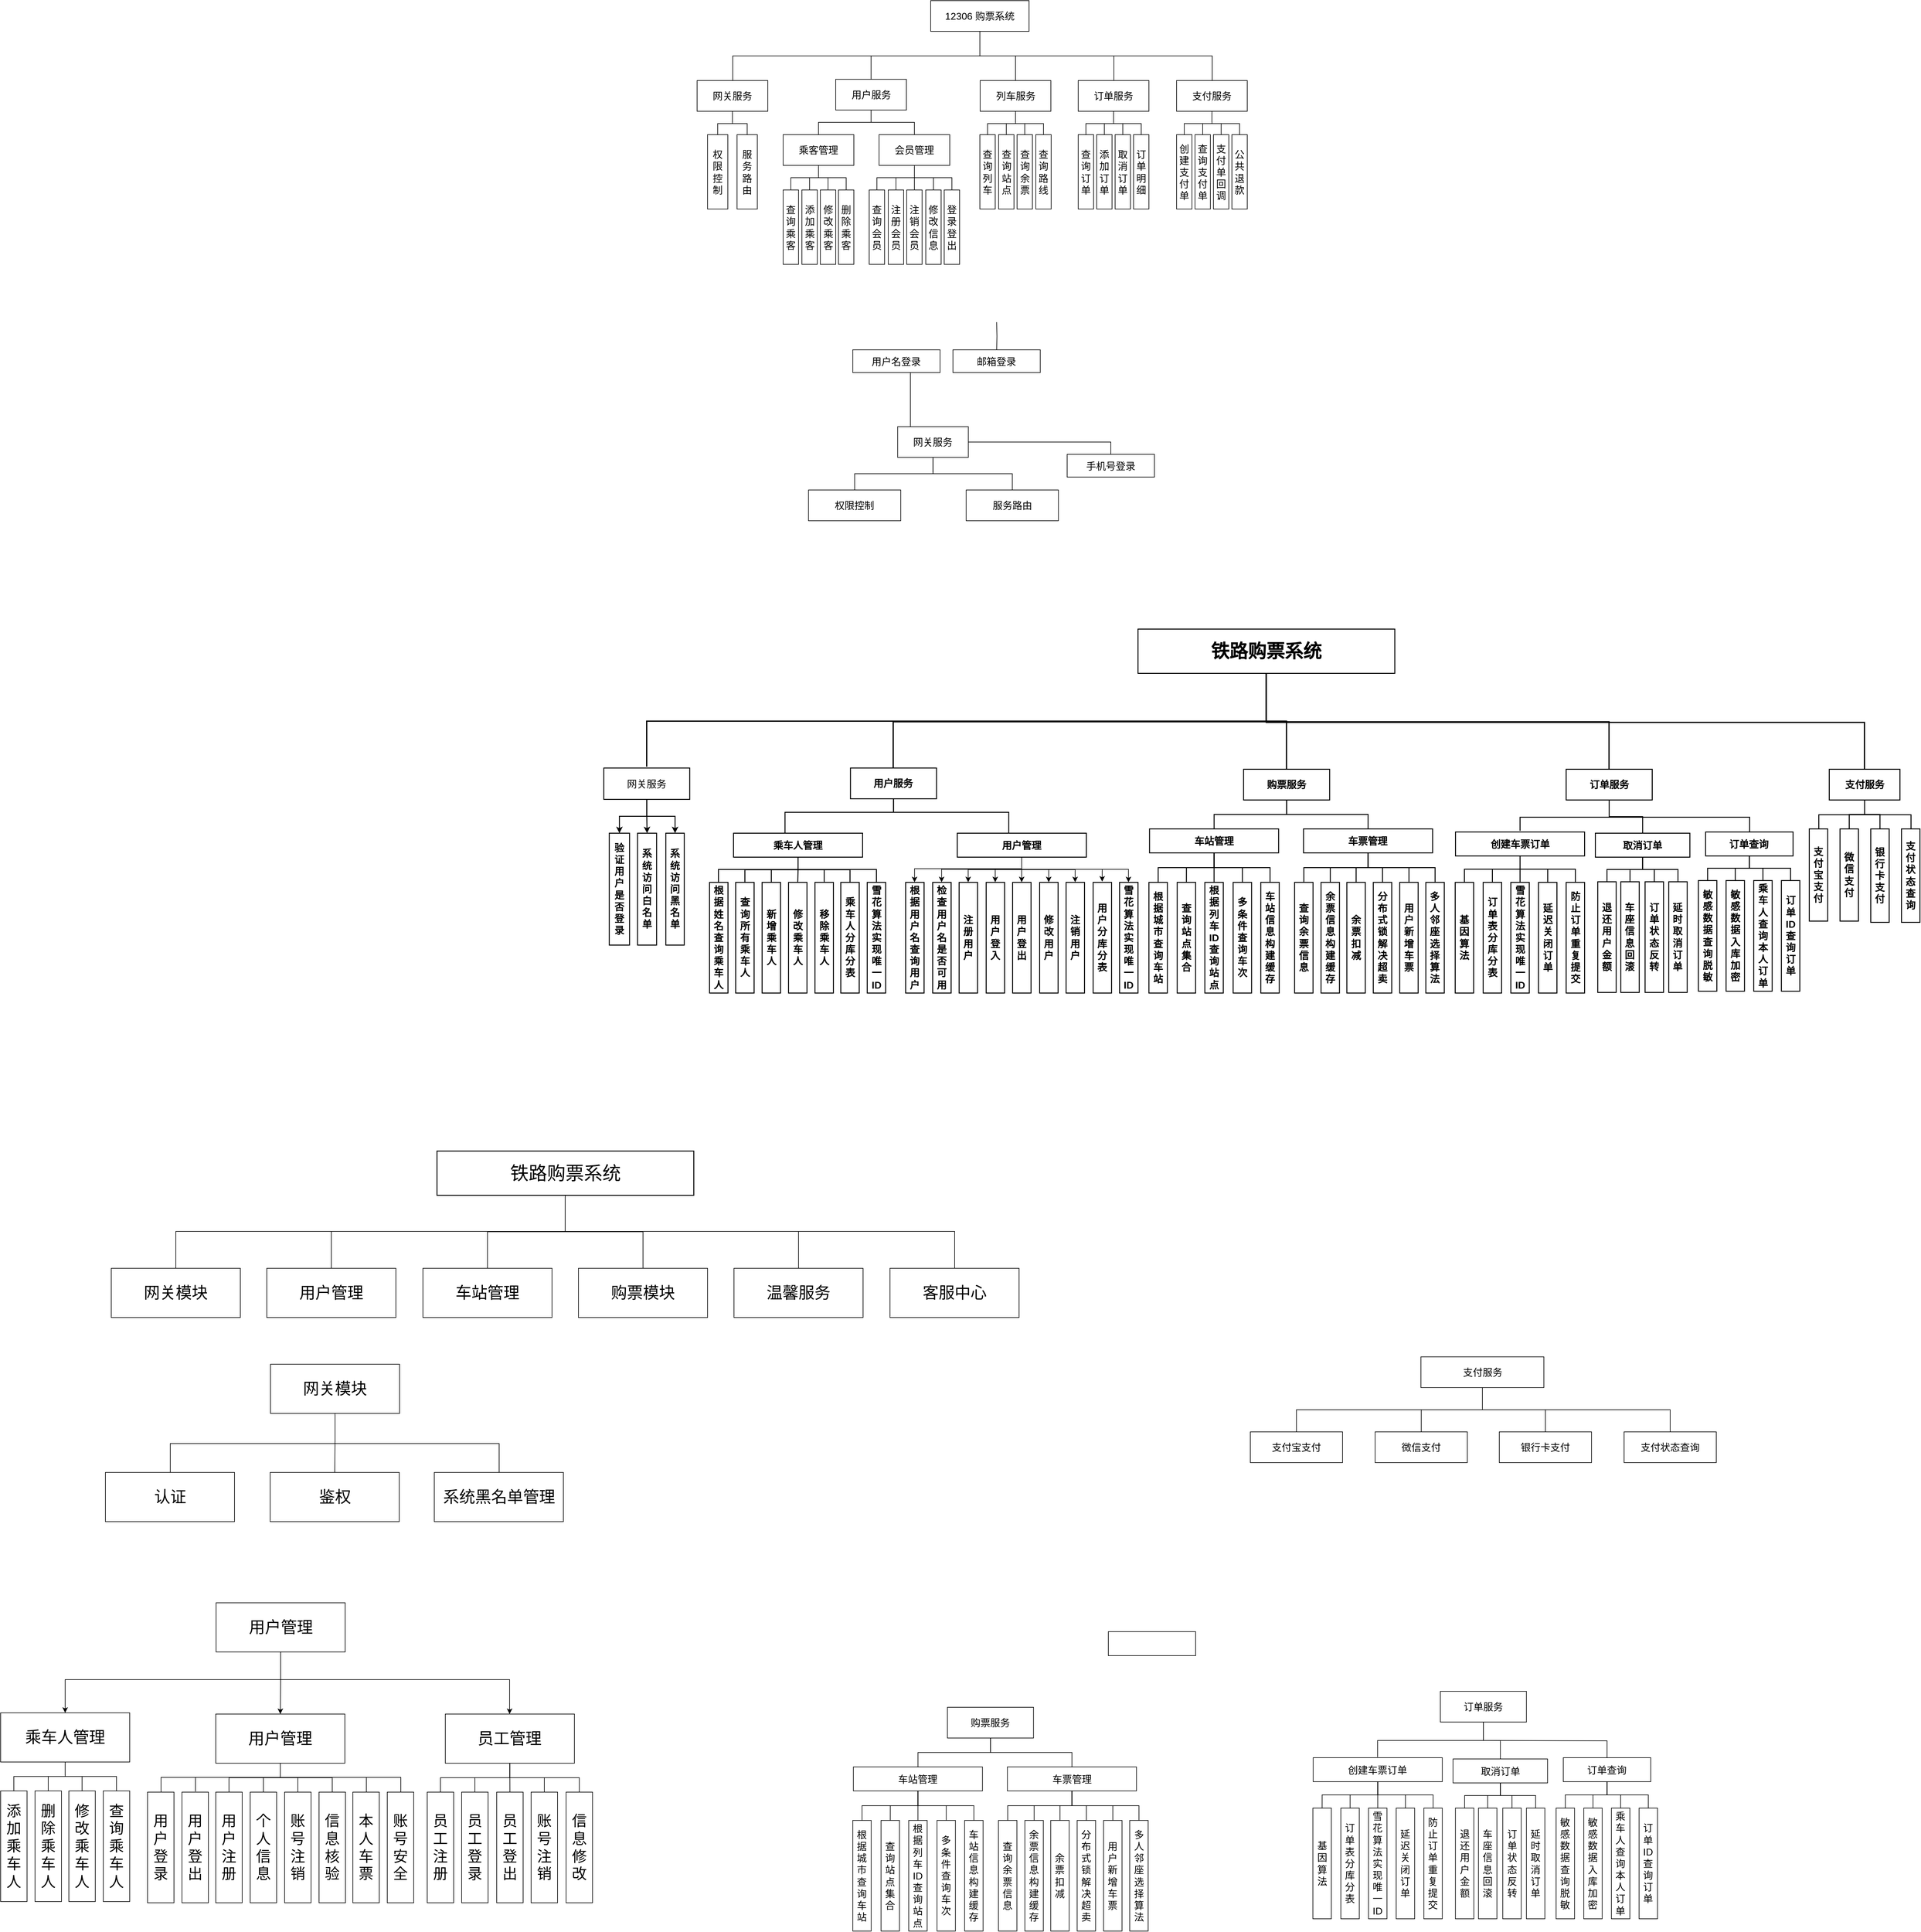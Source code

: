 <mxfile version="24.0.7" type="github">
  <diagram name="第 1 页" id="7npGd-YQYyWHJqzHlWsh">
    <mxGraphModel dx="2749" dy="674" grid="0" gridSize="10" guides="1" tooltips="1" connect="1" arrows="1" fold="1" page="0" pageScale="1" pageWidth="827" pageHeight="1169" math="0" shadow="0">
      <root>
        <mxCell id="0" />
        <mxCell id="1" parent="0" />
        <mxCell id="58kvKEXgvSpxOWY9gzpx-71" style="edgeStyle=orthogonalEdgeStyle;rounded=0;orthogonalLoop=1;jettySize=auto;html=1;endArrow=none;endFill=0;labelBackgroundColor=none;fontColor=default;" parent="1" source="WJ2RZyjk4n_26dPryt8_-1" target="WJ2RZyjk4n_26dPryt8_-2" edge="1">
          <mxGeometry relative="1" as="geometry">
            <Array as="points">
              <mxPoint x="320" y="150" />
              <mxPoint x="-82" y="150" />
            </Array>
          </mxGeometry>
        </mxCell>
        <mxCell id="58kvKEXgvSpxOWY9gzpx-72" style="edgeStyle=orthogonalEdgeStyle;rounded=0;orthogonalLoop=1;jettySize=auto;html=1;endArrow=none;endFill=0;labelBackgroundColor=none;fontColor=default;" parent="1" source="WJ2RZyjk4n_26dPryt8_-1" target="58kvKEXgvSpxOWY9gzpx-1" edge="1">
          <mxGeometry relative="1" as="geometry">
            <Array as="points">
              <mxPoint x="320" y="150" />
              <mxPoint x="143" y="150" />
            </Array>
          </mxGeometry>
        </mxCell>
        <mxCell id="58kvKEXgvSpxOWY9gzpx-73" style="edgeStyle=orthogonalEdgeStyle;rounded=0;orthogonalLoop=1;jettySize=auto;html=1;endArrow=none;endFill=0;labelBackgroundColor=none;fontColor=default;" parent="1" source="WJ2RZyjk4n_26dPryt8_-1" target="WJ2RZyjk4n_26dPryt8_-3" edge="1">
          <mxGeometry relative="1" as="geometry" />
        </mxCell>
        <mxCell id="58kvKEXgvSpxOWY9gzpx-74" style="edgeStyle=orthogonalEdgeStyle;rounded=0;orthogonalLoop=1;jettySize=auto;html=1;endArrow=none;endFill=0;labelBackgroundColor=none;fontColor=default;" parent="1" source="WJ2RZyjk4n_26dPryt8_-1" target="WJ2RZyjk4n_26dPryt8_-4" edge="1">
          <mxGeometry relative="1" as="geometry">
            <Array as="points">
              <mxPoint x="320" y="150" />
              <mxPoint x="538" y="150" />
            </Array>
          </mxGeometry>
        </mxCell>
        <mxCell id="58kvKEXgvSpxOWY9gzpx-75" style="edgeStyle=orthogonalEdgeStyle;rounded=0;orthogonalLoop=1;jettySize=auto;html=1;endArrow=none;endFill=0;labelBackgroundColor=none;fontColor=default;" parent="1" source="WJ2RZyjk4n_26dPryt8_-1" target="WJ2RZyjk4n_26dPryt8_-5" edge="1">
          <mxGeometry relative="1" as="geometry">
            <Array as="points">
              <mxPoint x="320" y="150" />
              <mxPoint x="698" y="150" />
            </Array>
          </mxGeometry>
        </mxCell>
        <mxCell id="WJ2RZyjk4n_26dPryt8_-1" value="&lt;font style=&quot;font-size: 16px;&quot;&gt;12306 购票系统&lt;/font&gt;" style="rounded=0;whiteSpace=wrap;html=1;labelBackgroundColor=none;" parent="1" vertex="1">
          <mxGeometry x="240" y="60" width="160" height="50" as="geometry" />
        </mxCell>
        <mxCell id="58kvKEXgvSpxOWY9gzpx-11" style="edgeStyle=orthogonalEdgeStyle;rounded=0;orthogonalLoop=1;jettySize=auto;html=1;endArrow=none;endFill=0;labelBackgroundColor=none;fontColor=default;" parent="1" source="WJ2RZyjk4n_26dPryt8_-2" target="58kvKEXgvSpxOWY9gzpx-9" edge="1">
          <mxGeometry relative="1" as="geometry" />
        </mxCell>
        <mxCell id="58kvKEXgvSpxOWY9gzpx-12" style="edgeStyle=orthogonalEdgeStyle;rounded=0;orthogonalLoop=1;jettySize=auto;html=1;endArrow=none;endFill=0;labelBackgroundColor=none;fontColor=default;" parent="1" source="WJ2RZyjk4n_26dPryt8_-2" target="58kvKEXgvSpxOWY9gzpx-8" edge="1">
          <mxGeometry relative="1" as="geometry" />
        </mxCell>
        <mxCell id="WJ2RZyjk4n_26dPryt8_-2" value="&lt;span style=&quot;font-size: 16px;&quot;&gt;网关服务&lt;/span&gt;" style="rounded=0;whiteSpace=wrap;html=1;labelBackgroundColor=none;" parent="1" vertex="1">
          <mxGeometry x="-140" y="190" width="115" height="50" as="geometry" />
        </mxCell>
        <mxCell id="58kvKEXgvSpxOWY9gzpx-49" style="edgeStyle=orthogonalEdgeStyle;rounded=0;orthogonalLoop=1;jettySize=auto;html=1;endArrow=none;endFill=0;labelBackgroundColor=none;fontColor=default;" parent="1" source="WJ2RZyjk4n_26dPryt8_-3" target="58kvKEXgvSpxOWY9gzpx-44" edge="1">
          <mxGeometry relative="1" as="geometry" />
        </mxCell>
        <mxCell id="58kvKEXgvSpxOWY9gzpx-50" style="edgeStyle=orthogonalEdgeStyle;rounded=0;orthogonalLoop=1;jettySize=auto;html=1;endArrow=none;endFill=0;labelBackgroundColor=none;fontColor=default;" parent="1" source="WJ2RZyjk4n_26dPryt8_-3" target="58kvKEXgvSpxOWY9gzpx-45" edge="1">
          <mxGeometry relative="1" as="geometry" />
        </mxCell>
        <mxCell id="58kvKEXgvSpxOWY9gzpx-51" style="edgeStyle=orthogonalEdgeStyle;rounded=0;orthogonalLoop=1;jettySize=auto;html=1;entryX=0.5;entryY=0;entryDx=0;entryDy=0;endArrow=none;endFill=0;labelBackgroundColor=none;fontColor=default;" parent="1" source="WJ2RZyjk4n_26dPryt8_-3" target="58kvKEXgvSpxOWY9gzpx-46" edge="1">
          <mxGeometry relative="1" as="geometry" />
        </mxCell>
        <mxCell id="58kvKEXgvSpxOWY9gzpx-52" style="edgeStyle=orthogonalEdgeStyle;rounded=0;orthogonalLoop=1;jettySize=auto;html=1;endArrow=none;endFill=0;labelBackgroundColor=none;fontColor=default;" parent="1" source="WJ2RZyjk4n_26dPryt8_-3" target="58kvKEXgvSpxOWY9gzpx-47" edge="1">
          <mxGeometry relative="1" as="geometry" />
        </mxCell>
        <mxCell id="WJ2RZyjk4n_26dPryt8_-3" value="&lt;font style=&quot;font-size: 16px;&quot;&gt;列车服务&lt;/font&gt;" style="rounded=0;whiteSpace=wrap;html=1;labelBackgroundColor=none;" parent="1" vertex="1">
          <mxGeometry x="320.5" y="190" width="115" height="50" as="geometry" />
        </mxCell>
        <mxCell id="58kvKEXgvSpxOWY9gzpx-57" style="edgeStyle=orthogonalEdgeStyle;rounded=0;orthogonalLoop=1;jettySize=auto;html=1;endArrow=none;endFill=0;labelBackgroundColor=none;fontColor=default;" parent="1" source="WJ2RZyjk4n_26dPryt8_-4" target="58kvKEXgvSpxOWY9gzpx-53" edge="1">
          <mxGeometry relative="1" as="geometry" />
        </mxCell>
        <mxCell id="58kvKEXgvSpxOWY9gzpx-58" style="edgeStyle=orthogonalEdgeStyle;rounded=0;orthogonalLoop=1;jettySize=auto;html=1;endArrow=none;endFill=0;labelBackgroundColor=none;fontColor=default;" parent="1" source="WJ2RZyjk4n_26dPryt8_-4" target="58kvKEXgvSpxOWY9gzpx-54" edge="1">
          <mxGeometry relative="1" as="geometry" />
        </mxCell>
        <mxCell id="58kvKEXgvSpxOWY9gzpx-59" style="edgeStyle=orthogonalEdgeStyle;rounded=0;orthogonalLoop=1;jettySize=auto;html=1;entryX=0.5;entryY=0;entryDx=0;entryDy=0;endArrow=none;endFill=0;labelBackgroundColor=none;fontColor=default;" parent="1" source="WJ2RZyjk4n_26dPryt8_-4" target="58kvKEXgvSpxOWY9gzpx-55" edge="1">
          <mxGeometry relative="1" as="geometry" />
        </mxCell>
        <mxCell id="58kvKEXgvSpxOWY9gzpx-60" style="edgeStyle=orthogonalEdgeStyle;rounded=0;orthogonalLoop=1;jettySize=auto;html=1;entryX=0.5;entryY=0;entryDx=0;entryDy=0;endArrow=none;endFill=0;labelBackgroundColor=none;fontColor=default;" parent="1" source="WJ2RZyjk4n_26dPryt8_-4" target="58kvKEXgvSpxOWY9gzpx-56" edge="1">
          <mxGeometry relative="1" as="geometry" />
        </mxCell>
        <mxCell id="WJ2RZyjk4n_26dPryt8_-4" value="&lt;font style=&quot;font-size: 16px;&quot;&gt;订单服务&lt;/font&gt;" style="rounded=0;whiteSpace=wrap;html=1;labelBackgroundColor=none;" parent="1" vertex="1">
          <mxGeometry x="480" y="190" width="115" height="50" as="geometry" />
        </mxCell>
        <mxCell id="58kvKEXgvSpxOWY9gzpx-66" style="edgeStyle=orthogonalEdgeStyle;rounded=0;orthogonalLoop=1;jettySize=auto;html=1;endArrow=none;endFill=0;labelBackgroundColor=none;fontColor=default;" parent="1" source="WJ2RZyjk4n_26dPryt8_-5" target="58kvKEXgvSpxOWY9gzpx-61" edge="1">
          <mxGeometry relative="1" as="geometry" />
        </mxCell>
        <mxCell id="58kvKEXgvSpxOWY9gzpx-67" style="edgeStyle=orthogonalEdgeStyle;rounded=0;orthogonalLoop=1;jettySize=auto;html=1;endArrow=none;endFill=0;labelBackgroundColor=none;fontColor=default;" parent="1" source="WJ2RZyjk4n_26dPryt8_-5" target="58kvKEXgvSpxOWY9gzpx-63" edge="1">
          <mxGeometry relative="1" as="geometry" />
        </mxCell>
        <mxCell id="58kvKEXgvSpxOWY9gzpx-68" style="edgeStyle=orthogonalEdgeStyle;rounded=0;orthogonalLoop=1;jettySize=auto;html=1;entryX=0.5;entryY=0;entryDx=0;entryDy=0;endArrow=none;endFill=0;labelBackgroundColor=none;fontColor=default;" parent="1" source="WJ2RZyjk4n_26dPryt8_-5" target="58kvKEXgvSpxOWY9gzpx-64" edge="1">
          <mxGeometry relative="1" as="geometry" />
        </mxCell>
        <mxCell id="58kvKEXgvSpxOWY9gzpx-70" style="edgeStyle=orthogonalEdgeStyle;rounded=0;orthogonalLoop=1;jettySize=auto;html=1;endArrow=none;endFill=0;labelBackgroundColor=none;fontColor=default;" parent="1" source="WJ2RZyjk4n_26dPryt8_-5" target="58kvKEXgvSpxOWY9gzpx-65" edge="1">
          <mxGeometry relative="1" as="geometry" />
        </mxCell>
        <mxCell id="WJ2RZyjk4n_26dPryt8_-5" value="&lt;span style=&quot;font-size: 16px;&quot;&gt;支付服务&lt;/span&gt;" style="rounded=0;whiteSpace=wrap;html=1;labelBackgroundColor=none;" parent="1" vertex="1">
          <mxGeometry x="640" y="190" width="115" height="50" as="geometry" />
        </mxCell>
        <mxCell id="WJ2RZyjk4n_26dPryt8_-55" style="edgeStyle=orthogonalEdgeStyle;rounded=0;orthogonalLoop=1;jettySize=auto;html=1;endArrow=none;endFill=0;labelBackgroundColor=none;fontColor=default;" parent="1" target="WJ2RZyjk4n_26dPryt8_-60" edge="1">
          <mxGeometry relative="1" as="geometry">
            <mxPoint x="347.25" y="583" as="sourcePoint" />
          </mxGeometry>
        </mxCell>
        <mxCell id="WJ2RZyjk4n_26dPryt8_-58" style="edgeStyle=orthogonalEdgeStyle;rounded=0;orthogonalLoop=1;jettySize=auto;html=1;entryX=0.5;entryY=0;entryDx=0;entryDy=0;endArrow=none;endFill=0;labelBackgroundColor=none;fontColor=default;" parent="1" source="WJ2RZyjk4n_26dPryt8_-59" target="WJ2RZyjk4n_26dPryt8_-61" edge="1">
          <mxGeometry relative="1" as="geometry">
            <Array as="points">
              <mxPoint x="207" y="778" />
              <mxPoint x="533" y="778" />
            </Array>
          </mxGeometry>
        </mxCell>
        <mxCell id="WJ2RZyjk4n_26dPryt8_-59" value="&lt;font style=&quot;font-size: 16px;&quot;&gt;用户名登录&lt;/font&gt;" style="rounded=0;whiteSpace=wrap;html=1;labelBackgroundColor=none;" parent="1" vertex="1">
          <mxGeometry x="113.25" y="628" width="142" height="37" as="geometry" />
        </mxCell>
        <mxCell id="WJ2RZyjk4n_26dPryt8_-60" value="&lt;font style=&quot;font-size: 16px;&quot;&gt;邮箱登录&lt;/font&gt;" style="rounded=0;whiteSpace=wrap;html=1;labelBackgroundColor=none;" parent="1" vertex="1">
          <mxGeometry x="276.25" y="628" width="142" height="37" as="geometry" />
        </mxCell>
        <mxCell id="WJ2RZyjk4n_26dPryt8_-61" value="&lt;font style=&quot;font-size: 16px;&quot;&gt;手机号登录&lt;/font&gt;" style="rounded=0;whiteSpace=wrap;html=1;labelBackgroundColor=none;" parent="1" vertex="1">
          <mxGeometry x="462" y="798" width="142" height="37" as="geometry" />
        </mxCell>
        <mxCell id="58kvKEXgvSpxOWY9gzpx-19" style="edgeStyle=orthogonalEdgeStyle;rounded=0;orthogonalLoop=1;jettySize=auto;html=1;endArrow=none;endFill=0;labelBackgroundColor=none;fontColor=default;" parent="1" source="58kvKEXgvSpxOWY9gzpx-1" target="58kvKEXgvSpxOWY9gzpx-17" edge="1">
          <mxGeometry relative="1" as="geometry" />
        </mxCell>
        <mxCell id="58kvKEXgvSpxOWY9gzpx-20" style="edgeStyle=orthogonalEdgeStyle;rounded=0;orthogonalLoop=1;jettySize=auto;html=1;endArrow=none;endFill=0;labelBackgroundColor=none;fontColor=default;" parent="1" source="58kvKEXgvSpxOWY9gzpx-1" target="58kvKEXgvSpxOWY9gzpx-18" edge="1">
          <mxGeometry relative="1" as="geometry" />
        </mxCell>
        <mxCell id="58kvKEXgvSpxOWY9gzpx-1" value="&lt;font style=&quot;font-size: 16px;&quot;&gt;用户服务&lt;/font&gt;" style="rounded=0;whiteSpace=wrap;html=1;labelBackgroundColor=none;" parent="1" vertex="1">
          <mxGeometry x="85.5" y="188" width="115" height="50" as="geometry" />
        </mxCell>
        <mxCell id="58kvKEXgvSpxOWY9gzpx-8" value="&lt;span style=&quot;font-size: 16px;&quot;&gt;权限控制&lt;/span&gt;" style="rounded=0;whiteSpace=wrap;html=1;labelBackgroundColor=none;" parent="1" vertex="1">
          <mxGeometry x="-123" y="278" width="33" height="121" as="geometry" />
        </mxCell>
        <mxCell id="58kvKEXgvSpxOWY9gzpx-9" value="&lt;span style=&quot;font-size: 16px;&quot;&gt;服务路由&lt;/span&gt;" style="rounded=0;whiteSpace=wrap;html=1;labelBackgroundColor=none;" parent="1" vertex="1">
          <mxGeometry x="-75" y="278" width="33" height="121" as="geometry" />
        </mxCell>
        <mxCell id="58kvKEXgvSpxOWY9gzpx-25" style="edgeStyle=orthogonalEdgeStyle;rounded=0;orthogonalLoop=1;jettySize=auto;html=1;entryX=0.5;entryY=0;entryDx=0;entryDy=0;endArrow=none;endFill=0;labelBackgroundColor=none;fontColor=default;" parent="1" source="58kvKEXgvSpxOWY9gzpx-17" target="58kvKEXgvSpxOWY9gzpx-21" edge="1">
          <mxGeometry relative="1" as="geometry" />
        </mxCell>
        <mxCell id="58kvKEXgvSpxOWY9gzpx-26" style="edgeStyle=orthogonalEdgeStyle;rounded=0;orthogonalLoop=1;jettySize=auto;html=1;endArrow=none;endFill=0;labelBackgroundColor=none;fontColor=default;" parent="1" source="58kvKEXgvSpxOWY9gzpx-17" target="58kvKEXgvSpxOWY9gzpx-22" edge="1">
          <mxGeometry relative="1" as="geometry" />
        </mxCell>
        <mxCell id="58kvKEXgvSpxOWY9gzpx-27" style="edgeStyle=orthogonalEdgeStyle;rounded=0;orthogonalLoop=1;jettySize=auto;html=1;endArrow=none;endFill=0;labelBackgroundColor=none;fontColor=default;" parent="1" source="58kvKEXgvSpxOWY9gzpx-17" target="58kvKEXgvSpxOWY9gzpx-23" edge="1">
          <mxGeometry relative="1" as="geometry" />
        </mxCell>
        <mxCell id="58kvKEXgvSpxOWY9gzpx-28" style="edgeStyle=orthogonalEdgeStyle;rounded=0;orthogonalLoop=1;jettySize=auto;html=1;entryX=0.5;entryY=0;entryDx=0;entryDy=0;endArrow=none;endFill=0;labelBackgroundColor=none;fontColor=default;" parent="1" source="58kvKEXgvSpxOWY9gzpx-17" target="58kvKEXgvSpxOWY9gzpx-24" edge="1">
          <mxGeometry relative="1" as="geometry" />
        </mxCell>
        <mxCell id="58kvKEXgvSpxOWY9gzpx-17" value="&lt;font style=&quot;font-size: 16px;&quot;&gt;乘客管理&lt;/font&gt;" style="rounded=0;whiteSpace=wrap;html=1;labelBackgroundColor=none;" parent="1" vertex="1">
          <mxGeometry y="278" width="115" height="50" as="geometry" />
        </mxCell>
        <mxCell id="58kvKEXgvSpxOWY9gzpx-33" style="edgeStyle=orthogonalEdgeStyle;rounded=0;orthogonalLoop=1;jettySize=auto;html=1;entryX=0.5;entryY=0;entryDx=0;entryDy=0;endArrow=none;endFill=0;labelBackgroundColor=none;fontColor=default;" parent="1" source="58kvKEXgvSpxOWY9gzpx-18" target="58kvKEXgvSpxOWY9gzpx-29" edge="1">
          <mxGeometry relative="1" as="geometry" />
        </mxCell>
        <mxCell id="58kvKEXgvSpxOWY9gzpx-34" style="edgeStyle=orthogonalEdgeStyle;rounded=0;orthogonalLoop=1;jettySize=auto;html=1;endArrow=none;endFill=0;labelBackgroundColor=none;fontColor=default;" parent="1" source="58kvKEXgvSpxOWY9gzpx-18" target="58kvKEXgvSpxOWY9gzpx-30" edge="1">
          <mxGeometry relative="1" as="geometry" />
        </mxCell>
        <mxCell id="58kvKEXgvSpxOWY9gzpx-36" style="edgeStyle=orthogonalEdgeStyle;rounded=0;orthogonalLoop=1;jettySize=auto;html=1;entryX=0.5;entryY=0;entryDx=0;entryDy=0;endArrow=none;endFill=0;labelBackgroundColor=none;fontColor=default;" parent="1" source="58kvKEXgvSpxOWY9gzpx-18" target="58kvKEXgvSpxOWY9gzpx-31" edge="1">
          <mxGeometry relative="1" as="geometry" />
        </mxCell>
        <mxCell id="58kvKEXgvSpxOWY9gzpx-38" style="edgeStyle=orthogonalEdgeStyle;rounded=0;orthogonalLoop=1;jettySize=auto;html=1;endArrow=none;endFill=0;labelBackgroundColor=none;fontColor=default;" parent="1" source="58kvKEXgvSpxOWY9gzpx-18" target="58kvKEXgvSpxOWY9gzpx-32" edge="1">
          <mxGeometry relative="1" as="geometry" />
        </mxCell>
        <mxCell id="58kvKEXgvSpxOWY9gzpx-42" style="edgeStyle=orthogonalEdgeStyle;rounded=0;orthogonalLoop=1;jettySize=auto;html=1;entryX=0.5;entryY=0;entryDx=0;entryDy=0;endArrow=none;endFill=0;labelBackgroundColor=none;fontColor=default;" parent="1" source="58kvKEXgvSpxOWY9gzpx-18" target="58kvKEXgvSpxOWY9gzpx-39" edge="1">
          <mxGeometry relative="1" as="geometry" />
        </mxCell>
        <mxCell id="58kvKEXgvSpxOWY9gzpx-18" value="&lt;font style=&quot;font-size: 16px;&quot;&gt;会员管理&lt;/font&gt;" style="rounded=0;whiteSpace=wrap;html=1;labelBackgroundColor=none;" parent="1" vertex="1">
          <mxGeometry x="156" y="278" width="115" height="50" as="geometry" />
        </mxCell>
        <mxCell id="58kvKEXgvSpxOWY9gzpx-21" value="&lt;span style=&quot;font-size: 16px;&quot;&gt;查询乘客&lt;/span&gt;" style="rounded=0;whiteSpace=wrap;html=1;labelBackgroundColor=none;" parent="1" vertex="1">
          <mxGeometry y="368" width="25" height="121" as="geometry" />
        </mxCell>
        <mxCell id="58kvKEXgvSpxOWY9gzpx-22" value="&lt;span style=&quot;font-size: 16px;&quot;&gt;添加乘客&lt;/span&gt;" style="rounded=0;whiteSpace=wrap;html=1;labelBackgroundColor=none;" parent="1" vertex="1">
          <mxGeometry x="30.5" y="368" width="25" height="121" as="geometry" />
        </mxCell>
        <mxCell id="58kvKEXgvSpxOWY9gzpx-23" value="&lt;span style=&quot;font-size: 16px;&quot;&gt;修改乘客&lt;/span&gt;" style="rounded=0;whiteSpace=wrap;html=1;labelBackgroundColor=none;" parent="1" vertex="1">
          <mxGeometry x="60.5" y="368" width="25" height="121" as="geometry" />
        </mxCell>
        <mxCell id="58kvKEXgvSpxOWY9gzpx-24" value="&lt;span style=&quot;font-size: 16px;&quot;&gt;删除乘客&lt;/span&gt;" style="rounded=0;whiteSpace=wrap;html=1;labelBackgroundColor=none;" parent="1" vertex="1">
          <mxGeometry x="90" y="368" width="25" height="121" as="geometry" />
        </mxCell>
        <mxCell id="58kvKEXgvSpxOWY9gzpx-29" value="&lt;span style=&quot;font-size: 16px;&quot;&gt;查询会员&lt;/span&gt;" style="rounded=0;whiteSpace=wrap;html=1;labelBackgroundColor=none;" parent="1" vertex="1">
          <mxGeometry x="140" y="368" width="25" height="121" as="geometry" />
        </mxCell>
        <mxCell id="58kvKEXgvSpxOWY9gzpx-30" value="&lt;span style=&quot;font-size: 16px;&quot;&gt;注册会员&lt;/span&gt;" style="rounded=0;whiteSpace=wrap;html=1;labelBackgroundColor=none;" parent="1" vertex="1">
          <mxGeometry x="171" y="368" width="25" height="121" as="geometry" />
        </mxCell>
        <mxCell id="58kvKEXgvSpxOWY9gzpx-31" value="&lt;span style=&quot;font-size: 16px;&quot;&gt;注销会员&lt;/span&gt;" style="rounded=0;whiteSpace=wrap;html=1;labelBackgroundColor=none;" parent="1" vertex="1">
          <mxGeometry x="201" y="368" width="25" height="121" as="geometry" />
        </mxCell>
        <mxCell id="58kvKEXgvSpxOWY9gzpx-32" value="&lt;span style=&quot;font-size: 16px;&quot;&gt;修改信息&lt;/span&gt;" style="rounded=0;whiteSpace=wrap;html=1;labelBackgroundColor=none;" parent="1" vertex="1">
          <mxGeometry x="232" y="368" width="25" height="121" as="geometry" />
        </mxCell>
        <mxCell id="58kvKEXgvSpxOWY9gzpx-39" value="&lt;span style=&quot;font-size: 16px;&quot;&gt;登录登出&lt;/span&gt;" style="rounded=0;whiteSpace=wrap;html=1;labelBackgroundColor=none;" parent="1" vertex="1">
          <mxGeometry x="262" y="368" width="25" height="121" as="geometry" />
        </mxCell>
        <mxCell id="58kvKEXgvSpxOWY9gzpx-44" value="&lt;span style=&quot;font-size: 16px;&quot;&gt;查询列车&lt;/span&gt;" style="rounded=0;whiteSpace=wrap;html=1;labelBackgroundColor=none;" parent="1" vertex="1">
          <mxGeometry x="320" y="278" width="25" height="121" as="geometry" />
        </mxCell>
        <mxCell id="58kvKEXgvSpxOWY9gzpx-45" value="&lt;span style=&quot;font-size: 16px;&quot;&gt;查询站点&lt;/span&gt;" style="rounded=0;whiteSpace=wrap;html=1;labelBackgroundColor=none;" parent="1" vertex="1">
          <mxGeometry x="350.5" y="278" width="25" height="121" as="geometry" />
        </mxCell>
        <mxCell id="58kvKEXgvSpxOWY9gzpx-46" value="&lt;span style=&quot;font-size: 16px;&quot;&gt;查询余票&lt;/span&gt;" style="rounded=0;whiteSpace=wrap;html=1;labelBackgroundColor=none;" parent="1" vertex="1">
          <mxGeometry x="380.5" y="278" width="25" height="121" as="geometry" />
        </mxCell>
        <mxCell id="58kvKEXgvSpxOWY9gzpx-47" value="&lt;span style=&quot;font-size: 16px;&quot;&gt;查询路线&lt;/span&gt;" style="rounded=0;whiteSpace=wrap;html=1;labelBackgroundColor=none;" parent="1" vertex="1">
          <mxGeometry x="411" y="278" width="25" height="121" as="geometry" />
        </mxCell>
        <mxCell id="58kvKEXgvSpxOWY9gzpx-53" value="&lt;span style=&quot;font-size: 16px;&quot;&gt;查询订单&lt;/span&gt;" style="rounded=0;whiteSpace=wrap;html=1;labelBackgroundColor=none;" parent="1" vertex="1">
          <mxGeometry x="480" y="278" width="25" height="121" as="geometry" />
        </mxCell>
        <mxCell id="58kvKEXgvSpxOWY9gzpx-54" value="&lt;span style=&quot;font-size: 16px;&quot;&gt;添加订单&lt;/span&gt;" style="rounded=0;whiteSpace=wrap;html=1;labelBackgroundColor=none;" parent="1" vertex="1">
          <mxGeometry x="510" y="278" width="25" height="121" as="geometry" />
        </mxCell>
        <mxCell id="58kvKEXgvSpxOWY9gzpx-55" value="&lt;span style=&quot;font-size: 16px;&quot;&gt;取消订单&lt;/span&gt;" style="rounded=0;whiteSpace=wrap;html=1;labelBackgroundColor=none;" parent="1" vertex="1">
          <mxGeometry x="540" y="278" width="25" height="121" as="geometry" />
        </mxCell>
        <mxCell id="58kvKEXgvSpxOWY9gzpx-56" value="&lt;span style=&quot;font-size: 16px;&quot;&gt;订单明细&lt;/span&gt;" style="rounded=0;whiteSpace=wrap;html=1;labelBackgroundColor=none;" parent="1" vertex="1">
          <mxGeometry x="570" y="278" width="25" height="121" as="geometry" />
        </mxCell>
        <mxCell id="58kvKEXgvSpxOWY9gzpx-61" value="&lt;span style=&quot;font-size: 16px;&quot;&gt;创建支付单&lt;/span&gt;" style="rounded=0;whiteSpace=wrap;html=1;labelBackgroundColor=none;" parent="1" vertex="1">
          <mxGeometry x="640" y="278" width="25" height="121" as="geometry" />
        </mxCell>
        <mxCell id="58kvKEXgvSpxOWY9gzpx-63" value="&lt;span style=&quot;font-size: 16px;&quot;&gt;查询支付单&lt;/span&gt;" style="rounded=0;whiteSpace=wrap;html=1;labelBackgroundColor=none;" parent="1" vertex="1">
          <mxGeometry x="670" y="278" width="25" height="121" as="geometry" />
        </mxCell>
        <mxCell id="58kvKEXgvSpxOWY9gzpx-64" value="&lt;span style=&quot;font-size: 16px;&quot;&gt;支付单回调&lt;/span&gt;" style="rounded=0;whiteSpace=wrap;html=1;labelBackgroundColor=none;" parent="1" vertex="1">
          <mxGeometry x="700" y="278" width="25" height="121" as="geometry" />
        </mxCell>
        <mxCell id="58kvKEXgvSpxOWY9gzpx-65" value="&lt;span style=&quot;font-size: 16px;&quot;&gt;公共退款&lt;/span&gt;" style="rounded=0;whiteSpace=wrap;html=1;labelBackgroundColor=none;" parent="1" vertex="1">
          <mxGeometry x="730" y="278" width="25" height="121" as="geometry" />
        </mxCell>
        <mxCell id="58kvKEXgvSpxOWY9gzpx-77" style="edgeStyle=orthogonalEdgeStyle;rounded=0;orthogonalLoop=1;jettySize=auto;html=1;endArrow=none;endFill=0;labelBackgroundColor=none;fontColor=default;" parent="1" source="58kvKEXgvSpxOWY9gzpx-79" target="58kvKEXgvSpxOWY9gzpx-81" edge="1">
          <mxGeometry relative="1" as="geometry" />
        </mxCell>
        <mxCell id="58kvKEXgvSpxOWY9gzpx-78" style="edgeStyle=orthogonalEdgeStyle;rounded=0;orthogonalLoop=1;jettySize=auto;html=1;endArrow=none;endFill=0;labelBackgroundColor=none;fontColor=default;" parent="1" source="58kvKEXgvSpxOWY9gzpx-79" target="58kvKEXgvSpxOWY9gzpx-80" edge="1">
          <mxGeometry relative="1" as="geometry" />
        </mxCell>
        <mxCell id="58kvKEXgvSpxOWY9gzpx-79" value="&lt;span style=&quot;font-size: 16px;&quot;&gt;网关服务&lt;/span&gt;" style="rounded=0;whiteSpace=wrap;html=1;labelBackgroundColor=none;" parent="1" vertex="1">
          <mxGeometry x="186.25" y="753" width="115" height="50" as="geometry" />
        </mxCell>
        <mxCell id="58kvKEXgvSpxOWY9gzpx-80" value="&lt;span style=&quot;font-size: 16px;&quot;&gt;权限控制&lt;/span&gt;" style="rounded=0;whiteSpace=wrap;html=1;labelBackgroundColor=none;" parent="1" vertex="1">
          <mxGeometry x="41.25" y="856" width="150" height="50" as="geometry" />
        </mxCell>
        <mxCell id="58kvKEXgvSpxOWY9gzpx-81" value="&lt;span style=&quot;font-size: 16px;&quot;&gt;服务路由&lt;/span&gt;" style="rounded=0;whiteSpace=wrap;html=1;labelBackgroundColor=none;" parent="1" vertex="1">
          <mxGeometry x="297.75" y="856" width="150" height="50" as="geometry" />
        </mxCell>
        <mxCell id="hyvLnoyUgG9UPHhdJang-134" style="edgeStyle=orthogonalEdgeStyle;rounded=0;orthogonalLoop=1;jettySize=auto;html=1;fontStyle=1;strokeWidth=2;endArrow=none;endFill=0;labelBackgroundColor=none;fontColor=default;" parent="1" edge="1">
          <mxGeometry relative="1" as="geometry">
            <mxPoint x="785.818" y="1152" as="sourcePoint" />
            <mxPoint x="-222.0" y="1306" as="targetPoint" />
            <Array as="points">
              <mxPoint x="786" y="1232" />
              <mxPoint x="-222" y="1232" />
            </Array>
          </mxGeometry>
        </mxCell>
        <mxCell id="hyvLnoyUgG9UPHhdJang-135" style="edgeStyle=orthogonalEdgeStyle;rounded=0;orthogonalLoop=1;jettySize=auto;html=1;fontStyle=1;strokeWidth=2;endArrow=none;endFill=0;labelBackgroundColor=none;fontColor=default;" parent="1" source="viv5-Qew5E0bXx8i2xY3-1" target="viv5-Qew5E0bXx8i2xY3-179" edge="1">
          <mxGeometry relative="1" as="geometry" />
        </mxCell>
        <mxCell id="hyvLnoyUgG9UPHhdJang-136" style="edgeStyle=orthogonalEdgeStyle;rounded=0;orthogonalLoop=1;jettySize=auto;html=1;entryX=0.5;entryY=0;entryDx=0;entryDy=0;fontStyle=1;strokeWidth=2;endArrow=none;endFill=0;labelBackgroundColor=none;fontColor=default;" parent="1" source="viv5-Qew5E0bXx8i2xY3-1" target="viv5-Qew5E0bXx8i2xY3-219" edge="1">
          <mxGeometry relative="1" as="geometry">
            <Array as="points">
              <mxPoint x="786" y="1233" />
              <mxPoint x="1343" y="1233" />
            </Array>
          </mxGeometry>
        </mxCell>
        <mxCell id="hyvLnoyUgG9UPHhdJang-137" style="edgeStyle=orthogonalEdgeStyle;rounded=0;orthogonalLoop=1;jettySize=auto;html=1;fontStyle=1;strokeWidth=2;endArrow=none;endFill=0;labelBackgroundColor=none;fontColor=default;" parent="1" source="viv5-Qew5E0bXx8i2xY3-1" target="viv5-Qew5E0bXx8i2xY3-119" edge="1">
          <mxGeometry relative="1" as="geometry">
            <Array as="points">
              <mxPoint x="786" y="1234" />
              <mxPoint x="1759" y="1234" />
            </Array>
          </mxGeometry>
        </mxCell>
        <mxCell id="hyvLnoyUgG9UPHhdJang-138" style="edgeStyle=orthogonalEdgeStyle;rounded=0;orthogonalLoop=1;jettySize=auto;html=1;fontStyle=1;strokeWidth=2;endArrow=none;endFill=0;labelBackgroundColor=none;fontColor=default;" parent="1" source="viv5-Qew5E0bXx8i2xY3-1" target="viv5-Qew5E0bXx8i2xY3-147" edge="1">
          <mxGeometry relative="1" as="geometry">
            <Array as="points">
              <mxPoint x="786" y="1233" />
              <mxPoint x="179" y="1233" />
            </Array>
          </mxGeometry>
        </mxCell>
        <mxCell id="viv5-Qew5E0bXx8i2xY3-1" value="&lt;font style=&quot;font-size: 30px;&quot;&gt;铁路购票系统&lt;/font&gt;" style="rounded=0;whiteSpace=wrap;html=1;fontStyle=1;strokeWidth=1.5;labelBackgroundColor=none;" parent="1" vertex="1">
          <mxGeometry x="577" y="1082" width="417.75" height="72" as="geometry" />
        </mxCell>
        <mxCell id="viv5-Qew5E0bXx8i2xY3-125" style="edgeStyle=orthogonalEdgeStyle;rounded=0;orthogonalLoop=1;jettySize=auto;html=1;endArrow=none;endFill=0;fontStyle=1;strokeWidth=1.5;labelBackgroundColor=none;fontColor=default;" parent="1" source="viv5-Qew5E0bXx8i2xY3-119" target="viv5-Qew5E0bXx8i2xY3-121" edge="1">
          <mxGeometry relative="1" as="geometry">
            <Array as="points">
              <mxPoint x="1759.5" y="1384" />
              <mxPoint x="1684.5" y="1384" />
            </Array>
          </mxGeometry>
        </mxCell>
        <mxCell id="viv5-Qew5E0bXx8i2xY3-126" style="edgeStyle=orthogonalEdgeStyle;rounded=0;orthogonalLoop=1;jettySize=auto;html=1;endArrow=none;endFill=0;fontStyle=1;strokeWidth=1.5;labelBackgroundColor=none;fontColor=default;" parent="1" source="viv5-Qew5E0bXx8i2xY3-119" target="viv5-Qew5E0bXx8i2xY3-122" edge="1">
          <mxGeometry relative="1" as="geometry" />
        </mxCell>
        <mxCell id="viv5-Qew5E0bXx8i2xY3-127" style="edgeStyle=orthogonalEdgeStyle;rounded=0;orthogonalLoop=1;jettySize=auto;html=1;entryX=0.5;entryY=0;entryDx=0;entryDy=0;endArrow=none;endFill=0;fontStyle=1;strokeWidth=1.5;labelBackgroundColor=none;fontColor=default;" parent="1" source="viv5-Qew5E0bXx8i2xY3-119" target="viv5-Qew5E0bXx8i2xY3-123" edge="1">
          <mxGeometry relative="1" as="geometry" />
        </mxCell>
        <mxCell id="viv5-Qew5E0bXx8i2xY3-128" style="edgeStyle=orthogonalEdgeStyle;rounded=0;orthogonalLoop=1;jettySize=auto;html=1;endArrow=none;endFill=0;fontStyle=1;strokeWidth=1.5;labelBackgroundColor=none;fontColor=default;" parent="1" source="viv5-Qew5E0bXx8i2xY3-119" target="viv5-Qew5E0bXx8i2xY3-124" edge="1">
          <mxGeometry relative="1" as="geometry">
            <Array as="points">
              <mxPoint x="1759.5" y="1384" />
              <mxPoint x="1834.5" y="1384" />
            </Array>
          </mxGeometry>
        </mxCell>
        <mxCell id="viv5-Qew5E0bXx8i2xY3-119" value="&lt;font style=&quot;font-size: 16px;&quot;&gt;支付服务&lt;/font&gt;" style="rounded=0;whiteSpace=wrap;html=1;fontStyle=1;strokeWidth=1.5;labelBackgroundColor=none;" parent="1" vertex="1">
          <mxGeometry x="1701.5" y="1310" width="115" height="50" as="geometry" />
        </mxCell>
        <mxCell id="viv5-Qew5E0bXx8i2xY3-121" value="&lt;span style=&quot;font-size: 16px;&quot;&gt;支付宝支付&lt;/span&gt;" style="rounded=0;whiteSpace=wrap;html=1;fontStyle=1;strokeWidth=1.5;labelBackgroundColor=none;" parent="1" vertex="1">
          <mxGeometry x="1669" y="1407" width="30" height="150" as="geometry" />
        </mxCell>
        <mxCell id="viv5-Qew5E0bXx8i2xY3-122" value="&lt;span style=&quot;font-size: 16px;&quot;&gt;微信支付&lt;/span&gt;" style="rounded=0;whiteSpace=wrap;html=1;fontStyle=1;strokeWidth=1.5;labelBackgroundColor=none;" parent="1" vertex="1">
          <mxGeometry x="1719" y="1407" width="30" height="150" as="geometry" />
        </mxCell>
        <mxCell id="viv5-Qew5E0bXx8i2xY3-123" value="&lt;span style=&quot;font-size: 16px;&quot;&gt;银行卡支付&lt;/span&gt;" style="rounded=0;whiteSpace=wrap;html=1;fontStyle=1;strokeWidth=1.5;labelBackgroundColor=none;" parent="1" vertex="1">
          <mxGeometry x="1769" y="1407" width="30" height="152" as="geometry" />
        </mxCell>
        <mxCell id="viv5-Qew5E0bXx8i2xY3-124" value="&lt;span style=&quot;font-size: 16px;&quot;&gt;支付状态查询&lt;/span&gt;" style="rounded=0;whiteSpace=wrap;html=1;fontStyle=1;strokeWidth=1.5;labelBackgroundColor=none;" parent="1" vertex="1">
          <mxGeometry x="1819" y="1407" width="30" height="152" as="geometry" />
        </mxCell>
        <mxCell id="hyvLnoyUgG9UPHhdJang-131" style="edgeStyle=orthogonalEdgeStyle;rounded=0;orthogonalLoop=1;jettySize=auto;html=1;fontStyle=1;strokeWidth=1.5;labelBackgroundColor=none;fontColor=default;" parent="1" source="viv5-Qew5E0bXx8i2xY3-135" target="viv5-Qew5E0bXx8i2xY3-140" edge="1">
          <mxGeometry relative="1" as="geometry" />
        </mxCell>
        <mxCell id="hyvLnoyUgG9UPHhdJang-132" style="edgeStyle=orthogonalEdgeStyle;rounded=0;orthogonalLoop=1;jettySize=auto;html=1;fontStyle=1;strokeWidth=1.5;labelBackgroundColor=none;fontColor=default;" parent="1" source="viv5-Qew5E0bXx8i2xY3-135" target="viv5-Qew5E0bXx8i2xY3-136" edge="1">
          <mxGeometry relative="1" as="geometry" />
        </mxCell>
        <mxCell id="hyvLnoyUgG9UPHhdJang-133" style="edgeStyle=orthogonalEdgeStyle;rounded=0;orthogonalLoop=1;jettySize=auto;html=1;fontStyle=1;strokeWidth=1.5;labelBackgroundColor=none;fontColor=default;" parent="1" source="viv5-Qew5E0bXx8i2xY3-135" target="viv5-Qew5E0bXx8i2xY3-141" edge="1">
          <mxGeometry relative="1" as="geometry" />
        </mxCell>
        <mxCell id="viv5-Qew5E0bXx8i2xY3-135" value="&lt;span style=&quot;font-size: 16px;&quot;&gt;网关服务&lt;/span&gt;" style="rounded=0;whiteSpace=wrap;html=1;strokeWidth=1.5;labelBackgroundColor=none;" parent="1" vertex="1">
          <mxGeometry x="-292" y="1308" width="139.75" height="51" as="geometry" />
        </mxCell>
        <mxCell id="viv5-Qew5E0bXx8i2xY3-136" value="&lt;span style=&quot;font-size: 16px;&quot;&gt;验证用户是否登录&lt;/span&gt;" style="rounded=0;whiteSpace=wrap;html=1;fontStyle=1;strokeWidth=1.5;labelBackgroundColor=none;" parent="1" vertex="1">
          <mxGeometry x="-283.13" y="1414" width="33" height="182" as="geometry" />
        </mxCell>
        <mxCell id="viv5-Qew5E0bXx8i2xY3-140" value="&lt;span style=&quot;font-size: 16px;&quot;&gt;系统访问白名单&lt;/span&gt;" style="rounded=0;whiteSpace=wrap;html=1;fontStyle=1;strokeWidth=1.5;labelBackgroundColor=none;" parent="1" vertex="1">
          <mxGeometry x="-237.13" y="1414" width="31" height="182" as="geometry" />
        </mxCell>
        <mxCell id="viv5-Qew5E0bXx8i2xY3-141" value="&lt;span style=&quot;font-size: 16px;&quot;&gt;系统访问黑名单&lt;/span&gt;" style="rounded=0;whiteSpace=wrap;html=1;fontStyle=1;strokeWidth=1.5;labelBackgroundColor=none;" parent="1" vertex="1">
          <mxGeometry x="-191.13" y="1414" width="30" height="182" as="geometry" />
        </mxCell>
        <mxCell id="hyvLnoyUgG9UPHhdJang-60" style="edgeStyle=orthogonalEdgeStyle;rounded=0;orthogonalLoop=1;jettySize=auto;html=1;endArrow=none;endFill=0;fontStyle=1;strokeWidth=1.5;labelBackgroundColor=none;fontColor=default;" parent="1" source="viv5-Qew5E0bXx8i2xY3-147" target="viv5-Qew5E0bXx8i2xY3-152" edge="1">
          <mxGeometry relative="1" as="geometry">
            <Array as="points">
              <mxPoint x="178.75" y="1380" />
              <mxPoint x="2.75" y="1380" />
            </Array>
          </mxGeometry>
        </mxCell>
        <mxCell id="hyvLnoyUgG9UPHhdJang-61" style="edgeStyle=orthogonalEdgeStyle;rounded=0;orthogonalLoop=1;jettySize=auto;html=1;endArrow=none;endFill=0;fontStyle=1;strokeWidth=1.5;labelBackgroundColor=none;fontColor=default;" parent="1" source="viv5-Qew5E0bXx8i2xY3-147" target="viv5-Qew5E0bXx8i2xY3-165" edge="1">
          <mxGeometry relative="1" as="geometry">
            <Array as="points">
              <mxPoint x="178.75" y="1380" />
              <mxPoint x="366.75" y="1380" />
            </Array>
          </mxGeometry>
        </mxCell>
        <mxCell id="viv5-Qew5E0bXx8i2xY3-147" value="&lt;font style=&quot;font-size: 16px;&quot;&gt;用户服务&lt;/font&gt;" style="rounded=0;whiteSpace=wrap;html=1;fontStyle=1;strokeWidth=1.5;labelBackgroundColor=none;" parent="1" vertex="1">
          <mxGeometry x="109.25" y="1308" width="140" height="50" as="geometry" />
        </mxCell>
        <mxCell id="hyvLnoyUgG9UPHhdJang-71" style="edgeStyle=orthogonalEdgeStyle;rounded=0;orthogonalLoop=1;jettySize=auto;html=1;endArrow=none;endFill=0;fontStyle=1;strokeWidth=1.5;labelBackgroundColor=none;fontColor=default;" parent="1" source="viv5-Qew5E0bXx8i2xY3-152" target="viv5-Qew5E0bXx8i2xY3-155" edge="1">
          <mxGeometry relative="1" as="geometry" />
        </mxCell>
        <mxCell id="hyvLnoyUgG9UPHhdJang-72" style="edgeStyle=orthogonalEdgeStyle;rounded=0;orthogonalLoop=1;jettySize=auto;html=1;entryX=0.5;entryY=0;entryDx=0;entryDy=0;endArrow=none;endFill=0;fontStyle=1;strokeWidth=1.5;labelBackgroundColor=none;fontColor=default;" parent="1" source="viv5-Qew5E0bXx8i2xY3-152" target="viv5-Qew5E0bXx8i2xY3-154" edge="1">
          <mxGeometry relative="1" as="geometry" />
        </mxCell>
        <mxCell id="hyvLnoyUgG9UPHhdJang-73" style="edgeStyle=orthogonalEdgeStyle;rounded=0;orthogonalLoop=1;jettySize=auto;html=1;endArrow=none;endFill=0;fontStyle=1;strokeWidth=1.5;labelBackgroundColor=none;fontColor=default;" parent="1" source="viv5-Qew5E0bXx8i2xY3-152" target="hyvLnoyUgG9UPHhdJang-26" edge="1">
          <mxGeometry relative="1" as="geometry" />
        </mxCell>
        <mxCell id="hyvLnoyUgG9UPHhdJang-74" style="edgeStyle=orthogonalEdgeStyle;rounded=0;orthogonalLoop=1;jettySize=auto;html=1;endArrow=none;endFill=0;fontStyle=1;strokeWidth=1.5;labelBackgroundColor=none;fontColor=default;" parent="1" source="viv5-Qew5E0bXx8i2xY3-152" target="viv5-Qew5E0bXx8i2xY3-153" edge="1">
          <mxGeometry relative="1" as="geometry">
            <Array as="points">
              <mxPoint x="24.5" y="1473" />
              <mxPoint x="-105.5" y="1473" />
            </Array>
          </mxGeometry>
        </mxCell>
        <mxCell id="hyvLnoyUgG9UPHhdJang-76" style="edgeStyle=orthogonalEdgeStyle;rounded=0;orthogonalLoop=1;jettySize=auto;html=1;endArrow=none;endFill=0;fontStyle=1;strokeWidth=1.5;labelBackgroundColor=none;fontColor=default;" parent="1" source="viv5-Qew5E0bXx8i2xY3-152" target="viv5-Qew5E0bXx8i2xY3-156" edge="1">
          <mxGeometry relative="1" as="geometry" />
        </mxCell>
        <mxCell id="hyvLnoyUgG9UPHhdJang-77" style="edgeStyle=orthogonalEdgeStyle;rounded=0;orthogonalLoop=1;jettySize=auto;html=1;endArrow=none;endFill=0;fontStyle=1;strokeWidth=1.5;labelBackgroundColor=none;fontColor=default;" parent="1" source="viv5-Qew5E0bXx8i2xY3-152" target="hyvLnoyUgG9UPHhdJang-39" edge="1">
          <mxGeometry relative="1" as="geometry" />
        </mxCell>
        <mxCell id="hyvLnoyUgG9UPHhdJang-78" style="edgeStyle=orthogonalEdgeStyle;rounded=0;orthogonalLoop=1;jettySize=auto;html=1;endArrow=none;endFill=0;fontStyle=1;strokeWidth=1.5;labelBackgroundColor=none;fontColor=default;" parent="1" source="viv5-Qew5E0bXx8i2xY3-152" target="hyvLnoyUgG9UPHhdJang-58" edge="1">
          <mxGeometry relative="1" as="geometry">
            <Array as="points">
              <mxPoint x="24.5" y="1473" />
              <mxPoint x="151.5" y="1473" />
            </Array>
          </mxGeometry>
        </mxCell>
        <mxCell id="viv5-Qew5E0bXx8i2xY3-152" value="&lt;span style=&quot;font-size: 16px;&quot;&gt;乘车人管理&lt;/span&gt;" style="rounded=0;whiteSpace=wrap;html=1;fontStyle=1;strokeWidth=1.5;labelBackgroundColor=none;" parent="1" vertex="1">
          <mxGeometry x="-81" y="1414" width="210" height="39" as="geometry" />
        </mxCell>
        <mxCell id="viv5-Qew5E0bXx8i2xY3-153" value="&lt;span style=&quot;font-size: 16px;&quot;&gt;根据姓名查询乘车人&lt;/span&gt;" style="rounded=0;whiteSpace=wrap;html=1;fontStyle=1;strokeWidth=1.5;labelBackgroundColor=none;" parent="1" vertex="1">
          <mxGeometry x="-120" y="1494" width="30" height="180" as="geometry" />
        </mxCell>
        <mxCell id="viv5-Qew5E0bXx8i2xY3-154" value="&lt;span style=&quot;font-size: 16px;&quot;&gt;新增乘车人&lt;/span&gt;" style="rounded=0;whiteSpace=wrap;html=1;fontStyle=1;strokeWidth=1.5;labelBackgroundColor=none;" parent="1" vertex="1">
          <mxGeometry x="-34.5" y="1494" width="30" height="180" as="geometry" />
        </mxCell>
        <mxCell id="viv5-Qew5E0bXx8i2xY3-155" value="&lt;span style=&quot;font-size: 16px;&quot;&gt;修改乘车人&lt;/span&gt;" style="rounded=0;whiteSpace=wrap;html=1;fontStyle=1;strokeWidth=1.5;labelBackgroundColor=none;" parent="1" vertex="1">
          <mxGeometry x="8.5" y="1494" width="30" height="180" as="geometry" />
        </mxCell>
        <mxCell id="viv5-Qew5E0bXx8i2xY3-156" value="&lt;span style=&quot;font-size: 16px;&quot;&gt;移除乘车人&lt;/span&gt;" style="rounded=0;whiteSpace=wrap;html=1;fontStyle=1;strokeWidth=1.5;labelBackgroundColor=none;" parent="1" vertex="1">
          <mxGeometry x="51.5" y="1494" width="30" height="180" as="geometry" />
        </mxCell>
        <mxCell id="viv5-Qew5E0bXx8i2xY3-157" value="&lt;span style=&quot;font-size: 16px;&quot;&gt;根据用户名查询用户&lt;/span&gt;" style="rounded=0;whiteSpace=wrap;html=1;fontStyle=1;strokeWidth=1.5;labelBackgroundColor=none;" parent="1" vertex="1">
          <mxGeometry x="199" y="1494" width="30" height="180" as="geometry" />
        </mxCell>
        <mxCell id="viv5-Qew5E0bXx8i2xY3-158" value="&lt;span style=&quot;font-size: 16px;&quot;&gt;检查用户名是否可用&lt;/span&gt;" style="rounded=0;whiteSpace=wrap;html=1;fontStyle=1;strokeWidth=1.5;labelBackgroundColor=none;" parent="1" vertex="1">
          <mxGeometry x="243" y="1494" width="30" height="180" as="geometry" />
        </mxCell>
        <mxCell id="viv5-Qew5E0bXx8i2xY3-159" value="&lt;span style=&quot;font-size: 16px;&quot;&gt;注册用户&lt;/span&gt;" style="rounded=0;whiteSpace=wrap;html=1;fontStyle=1;strokeWidth=1.5;labelBackgroundColor=none;" parent="1" vertex="1">
          <mxGeometry x="286" y="1494" width="30" height="180" as="geometry" />
        </mxCell>
        <mxCell id="viv5-Qew5E0bXx8i2xY3-160" value="&lt;span style=&quot;font-size: 16px;&quot;&gt;用户登入&lt;/span&gt;" style="rounded=0;whiteSpace=wrap;html=1;fontStyle=1;strokeWidth=1.5;labelBackgroundColor=none;" parent="1" vertex="1">
          <mxGeometry x="330" y="1494" width="30" height="180" as="geometry" />
        </mxCell>
        <mxCell id="hyvLnoyUgG9UPHhdJang-141" style="edgeStyle=orthogonalEdgeStyle;rounded=0;orthogonalLoop=1;jettySize=auto;html=1;labelBackgroundColor=none;fontColor=default;" parent="1" source="viv5-Qew5E0bXx8i2xY3-165" target="hyvLnoyUgG9UPHhdJang-1" edge="1">
          <mxGeometry relative="1" as="geometry" />
        </mxCell>
        <mxCell id="hyvLnoyUgG9UPHhdJang-142" style="edgeStyle=orthogonalEdgeStyle;rounded=0;orthogonalLoop=1;jettySize=auto;html=1;entryX=0.5;entryY=0;entryDx=0;entryDy=0;labelBackgroundColor=none;fontColor=default;" parent="1" source="viv5-Qew5E0bXx8i2xY3-165" target="hyvLnoyUgG9UPHhdJang-2" edge="1">
          <mxGeometry relative="1" as="geometry" />
        </mxCell>
        <mxCell id="hyvLnoyUgG9UPHhdJang-143" style="edgeStyle=orthogonalEdgeStyle;rounded=0;orthogonalLoop=1;jettySize=auto;html=1;entryX=0.5;entryY=0;entryDx=0;entryDy=0;labelBackgroundColor=none;fontColor=default;" parent="1" source="viv5-Qew5E0bXx8i2xY3-165" target="hyvLnoyUgG9UPHhdJang-3" edge="1">
          <mxGeometry relative="1" as="geometry" />
        </mxCell>
        <mxCell id="hyvLnoyUgG9UPHhdJang-144" style="edgeStyle=orthogonalEdgeStyle;rounded=0;orthogonalLoop=1;jettySize=auto;html=1;entryX=0.5;entryY=0;entryDx=0;entryDy=0;labelBackgroundColor=none;fontColor=default;" parent="1" edge="1">
          <mxGeometry relative="1" as="geometry">
            <mxPoint x="388.048" y="1452.0" as="sourcePoint" />
            <mxPoint x="519" y="1493.0" as="targetPoint" />
            <Array as="points">
              <mxPoint x="387.75" y="1473" />
              <mxPoint x="518.75" y="1473" />
            </Array>
          </mxGeometry>
        </mxCell>
        <mxCell id="hyvLnoyUgG9UPHhdJang-145" style="edgeStyle=orthogonalEdgeStyle;rounded=0;orthogonalLoop=1;jettySize=auto;html=1;labelBackgroundColor=none;fontColor=default;" parent="1" source="viv5-Qew5E0bXx8i2xY3-165" target="hyvLnoyUgG9UPHhdJang-59" edge="1">
          <mxGeometry relative="1" as="geometry">
            <Array as="points">
              <mxPoint x="387.75" y="1473" />
              <mxPoint x="561.75" y="1473" />
            </Array>
          </mxGeometry>
        </mxCell>
        <mxCell id="hyvLnoyUgG9UPHhdJang-146" style="edgeStyle=orthogonalEdgeStyle;rounded=0;orthogonalLoop=1;jettySize=auto;html=1;labelBackgroundColor=none;fontColor=default;" parent="1" source="viv5-Qew5E0bXx8i2xY3-165" target="viv5-Qew5E0bXx8i2xY3-160" edge="1">
          <mxGeometry relative="1" as="geometry" />
        </mxCell>
        <mxCell id="hyvLnoyUgG9UPHhdJang-147" style="edgeStyle=orthogonalEdgeStyle;rounded=0;orthogonalLoop=1;jettySize=auto;html=1;labelBackgroundColor=none;fontColor=default;" parent="1" source="viv5-Qew5E0bXx8i2xY3-165" target="viv5-Qew5E0bXx8i2xY3-159" edge="1">
          <mxGeometry relative="1" as="geometry" />
        </mxCell>
        <mxCell id="hyvLnoyUgG9UPHhdJang-148" style="edgeStyle=orthogonalEdgeStyle;rounded=0;orthogonalLoop=1;jettySize=auto;html=1;labelBackgroundColor=none;fontColor=default;" parent="1" source="viv5-Qew5E0bXx8i2xY3-165" target="viv5-Qew5E0bXx8i2xY3-158" edge="1">
          <mxGeometry relative="1" as="geometry">
            <Array as="points">
              <mxPoint x="387.75" y="1473" />
              <mxPoint x="257.75" y="1473" />
            </Array>
          </mxGeometry>
        </mxCell>
        <mxCell id="hyvLnoyUgG9UPHhdJang-149" style="edgeStyle=orthogonalEdgeStyle;rounded=0;orthogonalLoop=1;jettySize=auto;html=1;labelBackgroundColor=none;fontColor=default;" parent="1" source="viv5-Qew5E0bXx8i2xY3-165" target="viv5-Qew5E0bXx8i2xY3-157" edge="1">
          <mxGeometry relative="1" as="geometry">
            <Array as="points">
              <mxPoint x="387.75" y="1472" />
              <mxPoint x="213.75" y="1472" />
            </Array>
          </mxGeometry>
        </mxCell>
        <mxCell id="viv5-Qew5E0bXx8i2xY3-165" value="&lt;span style=&quot;font-size: 16px;&quot;&gt;用户管理&lt;/span&gt;" style="rounded=0;whiteSpace=wrap;html=1;fontStyle=1;strokeWidth=1.5;labelBackgroundColor=none;" parent="1" vertex="1">
          <mxGeometry x="283" y="1414" width="210" height="39" as="geometry" />
        </mxCell>
        <mxCell id="hyvLnoyUgG9UPHhdJang-91" style="edgeStyle=orthogonalEdgeStyle;rounded=0;orthogonalLoop=1;jettySize=auto;html=1;endArrow=none;endFill=0;fontStyle=1;strokeWidth=1.5;labelBackgroundColor=none;fontColor=default;" parent="1" source="viv5-Qew5E0bXx8i2xY3-179" target="viv5-Qew5E0bXx8i2xY3-183" edge="1">
          <mxGeometry relative="1" as="geometry" />
        </mxCell>
        <mxCell id="hyvLnoyUgG9UPHhdJang-92" style="edgeStyle=orthogonalEdgeStyle;rounded=0;orthogonalLoop=1;jettySize=auto;html=1;endArrow=none;endFill=0;fontStyle=1;strokeWidth=1.5;labelBackgroundColor=none;fontColor=default;" parent="1" source="viv5-Qew5E0bXx8i2xY3-179" target="viv5-Qew5E0bXx8i2xY3-187" edge="1">
          <mxGeometry relative="1" as="geometry" />
        </mxCell>
        <mxCell id="viv5-Qew5E0bXx8i2xY3-179" value="&lt;font style=&quot;font-size: 16px;&quot;&gt;购票服务&lt;/font&gt;" style="rounded=0;whiteSpace=wrap;html=1;fontStyle=1;strokeWidth=1.5;labelBackgroundColor=none;" parent="1" vertex="1">
          <mxGeometry x="748.75" y="1310" width="140" height="50" as="geometry" />
        </mxCell>
        <mxCell id="hyvLnoyUgG9UPHhdJang-93" style="edgeStyle=orthogonalEdgeStyle;rounded=0;orthogonalLoop=1;jettySize=auto;html=1;fontStyle=1;strokeWidth=1.5;endArrow=none;endFill=0;labelBackgroundColor=none;fontColor=default;" parent="1" source="viv5-Qew5E0bXx8i2xY3-183" target="viv5-Qew5E0bXx8i2xY3-214" edge="1">
          <mxGeometry relative="1" as="geometry" />
        </mxCell>
        <mxCell id="hyvLnoyUgG9UPHhdJang-94" style="edgeStyle=orthogonalEdgeStyle;rounded=0;orthogonalLoop=1;jettySize=auto;html=1;entryX=0.5;entryY=0;entryDx=0;entryDy=0;fontStyle=1;strokeWidth=1.5;endArrow=none;endFill=0;labelBackgroundColor=none;fontColor=default;" parent="1" source="viv5-Qew5E0bXx8i2xY3-183" target="viv5-Qew5E0bXx8i2xY3-213" edge="1">
          <mxGeometry relative="1" as="geometry" />
        </mxCell>
        <mxCell id="hyvLnoyUgG9UPHhdJang-95" style="edgeStyle=orthogonalEdgeStyle;rounded=0;orthogonalLoop=1;jettySize=auto;html=1;fontStyle=1;strokeWidth=1.5;endArrow=none;endFill=0;labelBackgroundColor=none;fontColor=default;" parent="1" source="viv5-Qew5E0bXx8i2xY3-183" target="viv5-Qew5E0bXx8i2xY3-188" edge="1">
          <mxGeometry relative="1" as="geometry" />
        </mxCell>
        <mxCell id="hyvLnoyUgG9UPHhdJang-96" style="edgeStyle=orthogonalEdgeStyle;rounded=0;orthogonalLoop=1;jettySize=auto;html=1;fontStyle=1;strokeWidth=1.5;endArrow=none;endFill=0;labelBackgroundColor=none;fontColor=default;" parent="1" source="viv5-Qew5E0bXx8i2xY3-183" target="hyvLnoyUgG9UPHhdJang-56" edge="1">
          <mxGeometry relative="1" as="geometry" />
        </mxCell>
        <mxCell id="hyvLnoyUgG9UPHhdJang-97" style="edgeStyle=orthogonalEdgeStyle;rounded=0;orthogonalLoop=1;jettySize=auto;html=1;fontStyle=1;strokeWidth=1.5;endArrow=none;endFill=0;labelBackgroundColor=none;fontColor=default;" parent="1" source="viv5-Qew5E0bXx8i2xY3-183" target="viv5-Qew5E0bXx8i2xY3-212" edge="1">
          <mxGeometry relative="1" as="geometry" />
        </mxCell>
        <mxCell id="viv5-Qew5E0bXx8i2xY3-183" value="&lt;span style=&quot;font-size: 16px;&quot;&gt;车站管理&lt;/span&gt;" style="rounded=0;whiteSpace=wrap;html=1;fontStyle=1;strokeWidth=1.5;labelBackgroundColor=none;" parent="1" vertex="1">
          <mxGeometry x="595.75" y="1407" width="210" height="39" as="geometry" />
        </mxCell>
        <mxCell id="hyvLnoyUgG9UPHhdJang-98" style="edgeStyle=orthogonalEdgeStyle;rounded=0;orthogonalLoop=1;jettySize=auto;html=1;fontStyle=1;strokeWidth=1.5;endArrow=none;endFill=0;labelBackgroundColor=none;fontColor=default;" parent="1" source="viv5-Qew5E0bXx8i2xY3-187" target="hyvLnoyUgG9UPHhdJang-33" edge="1">
          <mxGeometry relative="1" as="geometry" />
        </mxCell>
        <mxCell id="hyvLnoyUgG9UPHhdJang-99" style="edgeStyle=orthogonalEdgeStyle;rounded=0;orthogonalLoop=1;jettySize=auto;html=1;fontStyle=1;strokeWidth=1.5;endArrow=none;endFill=0;labelBackgroundColor=none;fontColor=default;" parent="1" source="viv5-Qew5E0bXx8i2xY3-187" target="hyvLnoyUgG9UPHhdJang-82" edge="1">
          <mxGeometry relative="1" as="geometry" />
        </mxCell>
        <mxCell id="hyvLnoyUgG9UPHhdJang-100" style="edgeStyle=orthogonalEdgeStyle;rounded=0;orthogonalLoop=1;jettySize=auto;html=1;fontStyle=1;strokeWidth=1.5;endArrow=none;endFill=0;labelBackgroundColor=none;fontColor=default;" parent="1" source="viv5-Qew5E0bXx8i2xY3-187" target="hyvLnoyUgG9UPHhdJang-79" edge="1">
          <mxGeometry relative="1" as="geometry" />
        </mxCell>
        <mxCell id="hyvLnoyUgG9UPHhdJang-101" style="edgeStyle=orthogonalEdgeStyle;rounded=0;orthogonalLoop=1;jettySize=auto;html=1;fontStyle=1;strokeWidth=1.5;endArrow=none;endFill=0;labelBackgroundColor=none;fontColor=default;" parent="1" source="viv5-Qew5E0bXx8i2xY3-187" target="viv5-Qew5E0bXx8i2xY3-192" edge="1">
          <mxGeometry relative="1" as="geometry" />
        </mxCell>
        <mxCell id="hyvLnoyUgG9UPHhdJang-102" style="edgeStyle=orthogonalEdgeStyle;rounded=0;orthogonalLoop=1;jettySize=auto;html=1;fontStyle=1;strokeWidth=1.5;endArrow=none;endFill=0;labelBackgroundColor=none;fontColor=default;" parent="1" source="viv5-Qew5E0bXx8i2xY3-187" target="hyvLnoyUgG9UPHhdJang-81" edge="1">
          <mxGeometry relative="1" as="geometry" />
        </mxCell>
        <mxCell id="hyvLnoyUgG9UPHhdJang-103" style="edgeStyle=orthogonalEdgeStyle;rounded=0;orthogonalLoop=1;jettySize=auto;html=1;fontStyle=1;strokeWidth=1.5;endArrow=none;endFill=0;labelBackgroundColor=none;fontColor=default;" parent="1" source="viv5-Qew5E0bXx8i2xY3-187" target="viv5-Qew5E0bXx8i2xY3-198" edge="1">
          <mxGeometry relative="1" as="geometry" />
        </mxCell>
        <mxCell id="viv5-Qew5E0bXx8i2xY3-187" value="&lt;span style=&quot;font-size: 16px;&quot;&gt;车票管理&lt;/span&gt;" style="rounded=0;whiteSpace=wrap;html=1;fontStyle=1;strokeWidth=1.5;labelBackgroundColor=none;" parent="1" vertex="1">
          <mxGeometry x="846.25" y="1407" width="210" height="39" as="geometry" />
        </mxCell>
        <mxCell id="viv5-Qew5E0bXx8i2xY3-188" value="&lt;span style=&quot;font-size: 16px;&quot;&gt;多条件查询车次&lt;/span&gt;" style="rounded=0;whiteSpace=wrap;html=1;fontStyle=1;strokeWidth=1.5;labelBackgroundColor=none;" parent="1" vertex="1">
          <mxGeometry x="731.75" y="1494" width="30" height="180" as="geometry" />
        </mxCell>
        <mxCell id="viv5-Qew5E0bXx8i2xY3-192" value="&lt;span style=&quot;font-size: 16px;&quot;&gt;查询余票信息&lt;/span&gt;" style="rounded=0;whiteSpace=wrap;html=1;fontStyle=1;strokeWidth=1.5;labelBackgroundColor=none;" parent="1" vertex="1">
          <mxGeometry x="831.75" y="1494" width="30" height="180" as="geometry" />
        </mxCell>
        <mxCell id="viv5-Qew5E0bXx8i2xY3-198" value="&lt;span style=&quot;font-size: 16px;&quot;&gt;多人邻座选择算法&lt;/span&gt;" style="rounded=0;whiteSpace=wrap;html=1;fontStyle=1;strokeWidth=1.5;labelBackgroundColor=none;" parent="1" vertex="1">
          <mxGeometry x="1045.25" y="1494" width="30" height="180" as="geometry" />
        </mxCell>
        <mxCell id="viv5-Qew5E0bXx8i2xY3-200" value="&lt;span style=&quot;font-size: 16px;&quot;&gt;退还用户金额&lt;/span&gt;" style="rounded=0;whiteSpace=wrap;html=1;fontStyle=1;strokeWidth=1.5;labelBackgroundColor=none;" parent="1" vertex="1">
          <mxGeometry x="1324.88" y="1493" width="30" height="180" as="geometry" />
        </mxCell>
        <mxCell id="viv5-Qew5E0bXx8i2xY3-201" value="&lt;span style=&quot;font-size: 16px;&quot;&gt;车座信息回滚&lt;/span&gt;" style="rounded=0;whiteSpace=wrap;html=1;fontStyle=1;strokeWidth=1.5;labelBackgroundColor=none;" parent="1" vertex="1">
          <mxGeometry x="1362.38" y="1493" width="30" height="180" as="geometry" />
        </mxCell>
        <mxCell id="viv5-Qew5E0bXx8i2xY3-202" value="&lt;span style=&quot;font-size: 16px;&quot;&gt;订单状态反转&lt;/span&gt;" style="rounded=0;whiteSpace=wrap;html=1;fontStyle=1;strokeWidth=1.5;labelBackgroundColor=none;" parent="1" vertex="1">
          <mxGeometry x="1401.88" y="1493" width="30" height="180" as="geometry" />
        </mxCell>
        <mxCell id="viv5-Qew5E0bXx8i2xY3-212" value="&lt;span style=&quot;font-size: 16px;&quot;&gt;根据城市查询车站&lt;/span&gt;" style="rounded=0;whiteSpace=wrap;html=1;fontStyle=1;strokeWidth=1.5;labelBackgroundColor=none;" parent="1" vertex="1">
          <mxGeometry x="594.75" y="1494" width="30" height="180" as="geometry" />
        </mxCell>
        <mxCell id="viv5-Qew5E0bXx8i2xY3-213" value="&lt;span style=&quot;font-size: 16px;&quot;&gt;查询站点集合&lt;/span&gt;" style="rounded=0;whiteSpace=wrap;html=1;fontStyle=1;strokeWidth=1.5;labelBackgroundColor=none;" parent="1" vertex="1">
          <mxGeometry x="640.75" y="1494" width="30" height="180" as="geometry" />
        </mxCell>
        <mxCell id="viv5-Qew5E0bXx8i2xY3-214" value="&lt;span style=&quot;font-size: 16px;&quot;&gt;根据列车ID查询站点&lt;/span&gt;" style="rounded=0;whiteSpace=wrap;html=1;fontStyle=1;strokeWidth=1.5;labelBackgroundColor=none;" parent="1" vertex="1">
          <mxGeometry x="685.75" y="1494" width="30" height="180" as="geometry" />
        </mxCell>
        <mxCell id="hyvLnoyUgG9UPHhdJang-128" style="edgeStyle=orthogonalEdgeStyle;rounded=0;orthogonalLoop=1;jettySize=auto;html=1;entryX=0.5;entryY=0;entryDx=0;entryDy=0;endArrow=none;endFill=0;fontStyle=1;strokeWidth=1.5;labelBackgroundColor=none;fontColor=default;" parent="1" edge="1">
          <mxGeometry relative="1" as="geometry">
            <mxPoint x="1343.455" y="1358" as="sourcePoint" />
            <mxPoint x="1198.5" y="1410" as="targetPoint" />
            <Array as="points">
              <mxPoint x="1343" y="1388" />
              <mxPoint x="1199" y="1388" />
            </Array>
          </mxGeometry>
        </mxCell>
        <mxCell id="hyvLnoyUgG9UPHhdJang-129" style="edgeStyle=orthogonalEdgeStyle;rounded=0;orthogonalLoop=1;jettySize=auto;html=1;endArrow=none;endFill=0;fontStyle=1;strokeWidth=1.5;labelBackgroundColor=none;fontColor=default;" parent="1" source="viv5-Qew5E0bXx8i2xY3-219" target="viv5-Qew5E0bXx8i2xY3-227" edge="1">
          <mxGeometry relative="1" as="geometry" />
        </mxCell>
        <mxCell id="hyvLnoyUgG9UPHhdJang-130" style="edgeStyle=orthogonalEdgeStyle;rounded=0;orthogonalLoop=1;jettySize=auto;html=1;endArrow=none;endFill=0;fontStyle=1;strokeWidth=1.5;labelBackgroundColor=none;fontColor=default;" parent="1" source="viv5-Qew5E0bXx8i2xY3-219" target="viv5-Qew5E0bXx8i2xY3-232" edge="1">
          <mxGeometry relative="1" as="geometry">
            <Array as="points">
              <mxPoint x="1343" y="1388" />
              <mxPoint x="1572" y="1388" />
            </Array>
          </mxGeometry>
        </mxCell>
        <mxCell id="viv5-Qew5E0bXx8i2xY3-219" value="&lt;font style=&quot;font-size: 16px;&quot;&gt;订单服务&lt;/font&gt;" style="rounded=0;whiteSpace=wrap;html=1;fontStyle=1;strokeWidth=1.5;labelBackgroundColor=none;" parent="1" vertex="1">
          <mxGeometry x="1273.5" y="1310" width="140" height="50" as="geometry" />
        </mxCell>
        <mxCell id="hyvLnoyUgG9UPHhdJang-115" style="edgeStyle=orthogonalEdgeStyle;rounded=0;orthogonalLoop=1;jettySize=auto;html=1;entryX=0.5;entryY=0;entryDx=0;entryDy=0;fontStyle=1;strokeWidth=1.5;endArrow=none;endFill=0;labelBackgroundColor=none;fontColor=default;" parent="1" source="viv5-Qew5E0bXx8i2xY3-223" target="hyvLnoyUgG9UPHhdJang-105" edge="1">
          <mxGeometry relative="1" as="geometry" />
        </mxCell>
        <mxCell id="hyvLnoyUgG9UPHhdJang-116" style="edgeStyle=orthogonalEdgeStyle;rounded=0;orthogonalLoop=1;jettySize=auto;html=1;fontStyle=1;strokeWidth=1.5;endArrow=none;endFill=0;labelBackgroundColor=none;fontColor=default;" parent="1" source="viv5-Qew5E0bXx8i2xY3-223" target="hyvLnoyUgG9UPHhdJang-104" edge="1">
          <mxGeometry relative="1" as="geometry" />
        </mxCell>
        <mxCell id="hyvLnoyUgG9UPHhdJang-117" style="edgeStyle=orthogonalEdgeStyle;rounded=0;orthogonalLoop=1;jettySize=auto;html=1;fontStyle=1;strokeWidth=1.5;endArrow=none;endFill=0;labelBackgroundColor=none;fontColor=default;" parent="1" source="viv5-Qew5E0bXx8i2xY3-223" target="viv5-Qew5E0bXx8i2xY3-224" edge="1">
          <mxGeometry relative="1" as="geometry" />
        </mxCell>
        <mxCell id="hyvLnoyUgG9UPHhdJang-118" style="edgeStyle=orthogonalEdgeStyle;rounded=0;orthogonalLoop=1;jettySize=auto;html=1;fontStyle=1;strokeWidth=1.5;endArrow=none;endFill=0;labelBackgroundColor=none;fontColor=default;" parent="1" source="viv5-Qew5E0bXx8i2xY3-223" target="viv5-Qew5E0bXx8i2xY3-225" edge="1">
          <mxGeometry relative="1" as="geometry" />
        </mxCell>
        <mxCell id="hyvLnoyUgG9UPHhdJang-119" style="edgeStyle=orthogonalEdgeStyle;rounded=0;orthogonalLoop=1;jettySize=auto;html=1;fontStyle=1;strokeWidth=1.5;endArrow=none;endFill=0;labelBackgroundColor=none;fontColor=default;" parent="1" source="viv5-Qew5E0bXx8i2xY3-223" target="viv5-Qew5E0bXx8i2xY3-226" edge="1">
          <mxGeometry relative="1" as="geometry" />
        </mxCell>
        <mxCell id="viv5-Qew5E0bXx8i2xY3-223" value="&lt;span style=&quot;font-size: 16px;&quot;&gt;创建车票订单&lt;/span&gt;" style="rounded=0;whiteSpace=wrap;html=1;fontStyle=1;strokeWidth=1.5;labelBackgroundColor=none;" parent="1" vertex="1">
          <mxGeometry x="1093.5" y="1412" width="210" height="39" as="geometry" />
        </mxCell>
        <mxCell id="viv5-Qew5E0bXx8i2xY3-224" value="&lt;span style=&quot;font-size: 16px;&quot;&gt;雪花算法实现唯一ID&lt;/span&gt;" style="rounded=0;whiteSpace=wrap;html=1;fontStyle=1;strokeWidth=1.5;labelBackgroundColor=none;" parent="1" vertex="1">
          <mxGeometry x="1183.5" y="1494" width="30" height="180" as="geometry" />
        </mxCell>
        <mxCell id="viv5-Qew5E0bXx8i2xY3-225" value="&lt;span style=&quot;font-size: 16px;&quot;&gt;延迟关闭订单&lt;/span&gt;" style="rounded=0;whiteSpace=wrap;html=1;fontStyle=1;strokeWidth=1.5;labelBackgroundColor=none;" parent="1" vertex="1">
          <mxGeometry x="1228.5" y="1494" width="30" height="180" as="geometry" />
        </mxCell>
        <mxCell id="viv5-Qew5E0bXx8i2xY3-226" value="&lt;span style=&quot;font-size: 16px;&quot;&gt;防止订单重复提交&lt;/span&gt;" style="rounded=0;whiteSpace=wrap;html=1;fontStyle=1;strokeWidth=1.5;labelBackgroundColor=none;" parent="1" vertex="1">
          <mxGeometry x="1273.5" y="1494" width="30" height="180" as="geometry" />
        </mxCell>
        <mxCell id="hyvLnoyUgG9UPHhdJang-111" style="edgeStyle=orthogonalEdgeStyle;rounded=0;orthogonalLoop=1;jettySize=auto;html=1;fontStyle=1;strokeWidth=1.5;endArrow=none;endFill=0;labelBackgroundColor=none;fontColor=default;" parent="1" source="viv5-Qew5E0bXx8i2xY3-227" target="viv5-Qew5E0bXx8i2xY3-200" edge="1">
          <mxGeometry relative="1" as="geometry" />
        </mxCell>
        <mxCell id="hyvLnoyUgG9UPHhdJang-112" style="edgeStyle=orthogonalEdgeStyle;rounded=0;orthogonalLoop=1;jettySize=auto;html=1;entryX=0.5;entryY=0;entryDx=0;entryDy=0;fontStyle=1;strokeWidth=1.5;endArrow=none;endFill=0;labelBackgroundColor=none;fontColor=default;" parent="1" source="viv5-Qew5E0bXx8i2xY3-227" target="viv5-Qew5E0bXx8i2xY3-201" edge="1">
          <mxGeometry relative="1" as="geometry" />
        </mxCell>
        <mxCell id="hyvLnoyUgG9UPHhdJang-113" style="edgeStyle=orthogonalEdgeStyle;rounded=0;orthogonalLoop=1;jettySize=auto;html=1;entryX=0.5;entryY=0;entryDx=0;entryDy=0;fontStyle=1;strokeWidth=1.5;endArrow=none;endFill=0;labelBackgroundColor=none;fontColor=default;" parent="1" source="viv5-Qew5E0bXx8i2xY3-227" target="viv5-Qew5E0bXx8i2xY3-202" edge="1">
          <mxGeometry relative="1" as="geometry" />
        </mxCell>
        <mxCell id="hyvLnoyUgG9UPHhdJang-114" style="edgeStyle=orthogonalEdgeStyle;rounded=0;orthogonalLoop=1;jettySize=auto;html=1;fontStyle=1;strokeWidth=1.5;endArrow=none;endFill=0;labelBackgroundColor=none;fontColor=default;" parent="1" source="viv5-Qew5E0bXx8i2xY3-227" target="hyvLnoyUgG9UPHhdJang-107" edge="1">
          <mxGeometry relative="1" as="geometry" />
        </mxCell>
        <mxCell id="viv5-Qew5E0bXx8i2xY3-227" value="&lt;span style=&quot;font-size: 16px;&quot;&gt;取消订单&lt;/span&gt;" style="rounded=0;whiteSpace=wrap;html=1;fontStyle=1;strokeWidth=1.5;labelBackgroundColor=none;" parent="1" vertex="1">
          <mxGeometry x="1321" y="1414" width="153.75" height="39" as="geometry" />
        </mxCell>
        <mxCell id="hyvLnoyUgG9UPHhdJang-124" style="edgeStyle=orthogonalEdgeStyle;rounded=0;orthogonalLoop=1;jettySize=auto;html=1;fontStyle=1;strokeWidth=1.5;endArrow=none;endFill=0;labelBackgroundColor=none;fontColor=default;" parent="1" source="viv5-Qew5E0bXx8i2xY3-232" target="viv5-Qew5E0bXx8i2xY3-233" edge="1">
          <mxGeometry relative="1" as="geometry" />
        </mxCell>
        <mxCell id="hyvLnoyUgG9UPHhdJang-125" style="edgeStyle=orthogonalEdgeStyle;rounded=0;orthogonalLoop=1;jettySize=auto;html=1;fontStyle=1;strokeWidth=1.5;endArrow=none;endFill=0;labelBackgroundColor=none;fontColor=default;" parent="1" source="viv5-Qew5E0bXx8i2xY3-232" target="viv5-Qew5E0bXx8i2xY3-234" edge="1">
          <mxGeometry relative="1" as="geometry" />
        </mxCell>
        <mxCell id="hyvLnoyUgG9UPHhdJang-126" style="edgeStyle=orthogonalEdgeStyle;rounded=0;orthogonalLoop=1;jettySize=auto;html=1;entryX=0.5;entryY=0;entryDx=0;entryDy=0;fontStyle=1;strokeWidth=1.5;endArrow=none;endFill=0;labelBackgroundColor=none;fontColor=default;" parent="1" source="viv5-Qew5E0bXx8i2xY3-232" target="viv5-Qew5E0bXx8i2xY3-235" edge="1">
          <mxGeometry relative="1" as="geometry" />
        </mxCell>
        <mxCell id="hyvLnoyUgG9UPHhdJang-127" style="edgeStyle=orthogonalEdgeStyle;rounded=0;orthogonalLoop=1;jettySize=auto;html=1;fontStyle=1;strokeWidth=1.5;endArrow=none;endFill=0;labelBackgroundColor=none;fontColor=default;" parent="1" source="viv5-Qew5E0bXx8i2xY3-232" target="hyvLnoyUgG9UPHhdJang-123" edge="1">
          <mxGeometry relative="1" as="geometry" />
        </mxCell>
        <mxCell id="viv5-Qew5E0bXx8i2xY3-232" value="&lt;span style=&quot;font-size: 16px;&quot;&gt;订单查询&lt;/span&gt;" style="rounded=0;whiteSpace=wrap;html=1;fontStyle=1;strokeWidth=1.5;labelBackgroundColor=none;" parent="1" vertex="1">
          <mxGeometry x="1500.38" y="1412" width="142.25" height="39" as="geometry" />
        </mxCell>
        <mxCell id="viv5-Qew5E0bXx8i2xY3-233" value="&lt;span style=&quot;font-size: 16px;&quot;&gt;敏感数据查询脱敏&lt;/span&gt;" style="rounded=0;whiteSpace=wrap;html=1;fontStyle=1;strokeWidth=1.5;labelBackgroundColor=none;" parent="1" vertex="1">
          <mxGeometry x="1488.63" y="1491" width="30" height="180" as="geometry" />
        </mxCell>
        <mxCell id="viv5-Qew5E0bXx8i2xY3-234" value="&lt;span style=&quot;font-size: 16px;&quot;&gt;敏感数据入库加密&lt;/span&gt;" style="rounded=0;whiteSpace=wrap;html=1;fontStyle=1;strokeWidth=1.5;labelBackgroundColor=none;" parent="1" vertex="1">
          <mxGeometry x="1533.63" y="1491" width="30" height="180" as="geometry" />
        </mxCell>
        <mxCell id="viv5-Qew5E0bXx8i2xY3-235" value="&lt;span style=&quot;font-size: 16px;&quot;&gt;乘车人查询本人订单&lt;/span&gt;" style="rounded=0;whiteSpace=wrap;html=1;fontStyle=1;strokeWidth=1.5;labelBackgroundColor=none;" parent="1" vertex="1">
          <mxGeometry x="1578.63" y="1491" width="30" height="180" as="geometry" />
        </mxCell>
        <mxCell id="viv5-Qew5E0bXx8i2xY3-258" style="edgeStyle=orthogonalEdgeStyle;rounded=0;orthogonalLoop=1;jettySize=auto;html=1;endArrow=none;endFill=0;labelBackgroundColor=none;fontColor=default;" parent="1" source="viv5-Qew5E0bXx8i2xY3-251" target="viv5-Qew5E0bXx8i2xY3-254" edge="1">
          <mxGeometry relative="1" as="geometry" />
        </mxCell>
        <mxCell id="viv5-Qew5E0bXx8i2xY3-259" style="edgeStyle=orthogonalEdgeStyle;rounded=0;orthogonalLoop=1;jettySize=auto;html=1;endArrow=none;endFill=0;labelBackgroundColor=none;fontColor=default;" parent="1" source="viv5-Qew5E0bXx8i2xY3-251" target="viv5-Qew5E0bXx8i2xY3-255" edge="1">
          <mxGeometry relative="1" as="geometry">
            <Array as="points">
              <mxPoint x="1138" y="2352" />
              <mxPoint x="1443" y="2352" />
            </Array>
          </mxGeometry>
        </mxCell>
        <mxCell id="viv5-Qew5E0bXx8i2xY3-260" style="edgeStyle=orthogonalEdgeStyle;rounded=0;orthogonalLoop=1;jettySize=auto;html=1;endArrow=none;endFill=0;labelBackgroundColor=none;fontColor=default;" parent="1" source="viv5-Qew5E0bXx8i2xY3-251" target="viv5-Qew5E0bXx8i2xY3-253" edge="1">
          <mxGeometry relative="1" as="geometry" />
        </mxCell>
        <mxCell id="viv5-Qew5E0bXx8i2xY3-262" style="edgeStyle=orthogonalEdgeStyle;rounded=0;orthogonalLoop=1;jettySize=auto;html=1;endArrow=none;endFill=0;labelBackgroundColor=none;fontColor=default;" parent="1" source="viv5-Qew5E0bXx8i2xY3-251" target="viv5-Qew5E0bXx8i2xY3-252" edge="1">
          <mxGeometry relative="1" as="geometry">
            <Array as="points">
              <mxPoint x="1138" y="2352" />
              <mxPoint x="835" y="2352" />
            </Array>
          </mxGeometry>
        </mxCell>
        <mxCell id="viv5-Qew5E0bXx8i2xY3-251" value="&lt;font style=&quot;font-size: 16px;&quot;&gt;支付服务&lt;/font&gt;" style="rounded=0;whiteSpace=wrap;html=1;labelBackgroundColor=none;" parent="1" vertex="1">
          <mxGeometry x="1037.5" y="2266" width="200" height="50" as="geometry" />
        </mxCell>
        <mxCell id="viv5-Qew5E0bXx8i2xY3-252" value="&lt;span style=&quot;font-size: 16px;&quot;&gt;支付宝支付&lt;/span&gt;" style="rounded=0;whiteSpace=wrap;html=1;labelBackgroundColor=none;" parent="1" vertex="1">
          <mxGeometry x="760" y="2388" width="150" height="50" as="geometry" />
        </mxCell>
        <mxCell id="viv5-Qew5E0bXx8i2xY3-253" value="&lt;span style=&quot;font-size: 16px;&quot;&gt;微信支付&lt;/span&gt;" style="rounded=0;whiteSpace=wrap;html=1;labelBackgroundColor=none;" parent="1" vertex="1">
          <mxGeometry x="963" y="2388" width="150" height="50" as="geometry" />
        </mxCell>
        <mxCell id="viv5-Qew5E0bXx8i2xY3-254" value="&lt;span style=&quot;font-size: 16px;&quot;&gt;银行卡支付&lt;/span&gt;" style="rounded=0;whiteSpace=wrap;html=1;labelBackgroundColor=none;" parent="1" vertex="1">
          <mxGeometry x="1165" y="2388" width="150" height="50" as="geometry" />
        </mxCell>
        <mxCell id="viv5-Qew5E0bXx8i2xY3-255" value="&lt;span style=&quot;font-size: 16px;&quot;&gt;支付状态查询&lt;/span&gt;" style="rounded=0;whiteSpace=wrap;html=1;labelBackgroundColor=none;" parent="1" vertex="1">
          <mxGeometry x="1368" y="2388" width="150" height="50" as="geometry" />
        </mxCell>
        <mxCell id="hyvLnoyUgG9UPHhdJang-1" value="&lt;span style=&quot;font-size: 16px;&quot;&gt;用户登出&lt;/span&gt;" style="rounded=0;whiteSpace=wrap;html=1;fontStyle=1;strokeWidth=1.5;labelBackgroundColor=none;" parent="1" vertex="1">
          <mxGeometry x="373" y="1494" width="30" height="180" as="geometry" />
        </mxCell>
        <mxCell id="hyvLnoyUgG9UPHhdJang-2" value="&lt;span style=&quot;font-size: 16px;&quot;&gt;修改用户&lt;/span&gt;" style="rounded=0;whiteSpace=wrap;html=1;fontStyle=1;strokeWidth=1.5;labelBackgroundColor=none;" parent="1" vertex="1">
          <mxGeometry x="417" y="1494" width="30" height="180" as="geometry" />
        </mxCell>
        <mxCell id="hyvLnoyUgG9UPHhdJang-3" value="&lt;span style=&quot;font-size: 16px;&quot;&gt;注销用户&lt;/span&gt;" style="rounded=0;whiteSpace=wrap;html=1;fontStyle=1;strokeWidth=1.5;labelBackgroundColor=none;" parent="1" vertex="1">
          <mxGeometry x="460" y="1494" width="30" height="180" as="geometry" />
        </mxCell>
        <mxCell id="hyvLnoyUgG9UPHhdJang-26" value="&lt;span style=&quot;font-size: 16px;&quot;&gt;查询所有乘车人&lt;/span&gt;" style="rounded=0;whiteSpace=wrap;html=1;fontStyle=1;strokeWidth=1.5;labelBackgroundColor=none;" parent="1" vertex="1">
          <mxGeometry x="-77.5" y="1494" width="30" height="180" as="geometry" />
        </mxCell>
        <mxCell id="hyvLnoyUgG9UPHhdJang-33" value="&lt;span style=&quot;font-size: 16px;&quot;&gt;余票扣减&lt;/span&gt;" style="rounded=0;whiteSpace=wrap;html=1;fontStyle=1;strokeWidth=1.5;labelBackgroundColor=none;" parent="1" vertex="1">
          <mxGeometry x="916.75" y="1494" width="30" height="180" as="geometry" />
        </mxCell>
        <mxCell id="hyvLnoyUgG9UPHhdJang-36" value="" style="rounded=0;whiteSpace=wrap;html=1;labelBackgroundColor=none;" parent="1" vertex="1">
          <mxGeometry x="529" y="2713" width="142" height="39" as="geometry" />
        </mxCell>
        <mxCell id="hyvLnoyUgG9UPHhdJang-38" value="&lt;span style=&quot;font-size: 16px;&quot;&gt;用户分库分表&lt;/span&gt;" style="rounded=0;whiteSpace=wrap;html=1;fontStyle=1;strokeWidth=1.5;labelBackgroundColor=none;" parent="1" vertex="1">
          <mxGeometry x="504" y="1494" width="30" height="180" as="geometry" />
        </mxCell>
        <mxCell id="hyvLnoyUgG9UPHhdJang-39" value="&lt;span style=&quot;font-size: 16px;&quot;&gt;乘车人分库分表&lt;/span&gt;" style="rounded=0;whiteSpace=wrap;html=1;fontStyle=1;strokeWidth=1.5;labelBackgroundColor=none;" parent="1" vertex="1">
          <mxGeometry x="93.5" y="1494" width="30" height="180" as="geometry" />
        </mxCell>
        <mxCell id="hyvLnoyUgG9UPHhdJang-56" value="&lt;span style=&quot;font-size: 16px;&quot;&gt;车站信息构建缓存&lt;/span&gt;" style="rounded=0;whiteSpace=wrap;html=1;fontStyle=1;strokeWidth=1.5;labelBackgroundColor=none;" parent="1" vertex="1">
          <mxGeometry x="776.75" y="1494" width="30" height="180" as="geometry" />
        </mxCell>
        <mxCell id="hyvLnoyUgG9UPHhdJang-58" value="&lt;span style=&quot;font-size: 16px;&quot;&gt;雪花算法实现唯一ID&lt;/span&gt;" style="rounded=0;whiteSpace=wrap;html=1;fontStyle=1;strokeWidth=1.5;labelBackgroundColor=none;" parent="1" vertex="1">
          <mxGeometry x="136.5" y="1494" width="30" height="180" as="geometry" />
        </mxCell>
        <mxCell id="hyvLnoyUgG9UPHhdJang-59" value="&lt;span style=&quot;font-size: 16px;&quot;&gt;雪花算法实现唯一ID&lt;/span&gt;" style="rounded=0;whiteSpace=wrap;html=1;fontStyle=1;strokeWidth=1.5;labelBackgroundColor=none;" parent="1" vertex="1">
          <mxGeometry x="547" y="1494" width="30" height="180" as="geometry" />
        </mxCell>
        <mxCell id="hyvLnoyUgG9UPHhdJang-79" value="&lt;span style=&quot;font-size: 16px;&quot;&gt;余票信息构建缓存&lt;/span&gt;" style="rounded=0;whiteSpace=wrap;html=1;fontStyle=1;strokeWidth=1.5;labelBackgroundColor=none;" parent="1" vertex="1">
          <mxGeometry x="874.75" y="1494" width="30" height="180" as="geometry" />
        </mxCell>
        <mxCell id="hyvLnoyUgG9UPHhdJang-81" value="&lt;span style=&quot;font-size: 16px;&quot;&gt;用户新增车票&lt;/span&gt;" style="rounded=0;whiteSpace=wrap;html=1;fontStyle=1;strokeWidth=1.5;labelBackgroundColor=none;" parent="1" vertex="1">
          <mxGeometry x="1002.75" y="1494" width="30" height="180" as="geometry" />
        </mxCell>
        <mxCell id="hyvLnoyUgG9UPHhdJang-82" value="&lt;span style=&quot;font-size: 16px;&quot;&gt;分布式锁解决超卖&lt;/span&gt;" style="rounded=0;whiteSpace=wrap;html=1;fontStyle=1;strokeWidth=1.5;labelBackgroundColor=none;" parent="1" vertex="1">
          <mxGeometry x="959.75" y="1494" width="30" height="180" as="geometry" />
        </mxCell>
        <mxCell id="hyvLnoyUgG9UPHhdJang-104" value="&lt;span style=&quot;font-size: 16px;&quot;&gt;订单表分库分表&lt;/span&gt;" style="rounded=0;whiteSpace=wrap;html=1;fontStyle=1;strokeWidth=1.5;labelBackgroundColor=none;" parent="1" vertex="1">
          <mxGeometry x="1138.5" y="1494" width="30" height="180" as="geometry" />
        </mxCell>
        <mxCell id="hyvLnoyUgG9UPHhdJang-105" value="&lt;span style=&quot;font-size: 16px;&quot;&gt;基因算法&lt;/span&gt;" style="rounded=0;whiteSpace=wrap;html=1;fontStyle=1;strokeWidth=1.5;labelBackgroundColor=none;" parent="1" vertex="1">
          <mxGeometry x="1093" y="1494" width="30" height="180" as="geometry" />
        </mxCell>
        <mxCell id="hyvLnoyUgG9UPHhdJang-107" value="&lt;span style=&quot;font-size: 16px;&quot;&gt;延时取消订单&lt;/span&gt;" style="rounded=0;whiteSpace=wrap;html=1;fontStyle=1;strokeWidth=1.5;labelBackgroundColor=none;" parent="1" vertex="1">
          <mxGeometry x="1440.38" y="1493" width="30" height="180" as="geometry" />
        </mxCell>
        <mxCell id="hyvLnoyUgG9UPHhdJang-123" value="&lt;span style=&quot;font-size: 16px;&quot;&gt;订单ID查询订单&lt;/span&gt;" style="rounded=0;whiteSpace=wrap;html=1;fontStyle=1;strokeWidth=1.5;labelBackgroundColor=none;" parent="1" vertex="1">
          <mxGeometry x="1623.63" y="1491" width="30" height="180" as="geometry" />
        </mxCell>
        <mxCell id="hyvLnoyUgG9UPHhdJang-150" style="edgeStyle=orthogonalEdgeStyle;rounded=0;orthogonalLoop=1;jettySize=auto;html=1;endArrow=none;endFill=0;fontStyle=0;strokeWidth=1;labelBackgroundColor=none;fontColor=default;" parent="1" source="hyvLnoyUgG9UPHhdJang-152" target="hyvLnoyUgG9UPHhdJang-158" edge="1">
          <mxGeometry relative="1" as="geometry" />
        </mxCell>
        <mxCell id="hyvLnoyUgG9UPHhdJang-151" style="edgeStyle=orthogonalEdgeStyle;rounded=0;orthogonalLoop=1;jettySize=auto;html=1;endArrow=none;endFill=0;fontStyle=0;strokeWidth=1;labelBackgroundColor=none;fontColor=default;" parent="1" source="hyvLnoyUgG9UPHhdJang-152" target="hyvLnoyUgG9UPHhdJang-165" edge="1">
          <mxGeometry relative="1" as="geometry" />
        </mxCell>
        <mxCell id="hyvLnoyUgG9UPHhdJang-152" value="&lt;font style=&quot;font-size: 16px;&quot;&gt;购票服务&lt;/font&gt;" style="rounded=0;whiteSpace=wrap;html=1;fontStyle=0;strokeWidth=1;labelBackgroundColor=none;" parent="1" vertex="1">
          <mxGeometry x="267.25" y="2836" width="140" height="50" as="geometry" />
        </mxCell>
        <mxCell id="hyvLnoyUgG9UPHhdJang-153" style="edgeStyle=orthogonalEdgeStyle;rounded=0;orthogonalLoop=1;jettySize=auto;html=1;fontStyle=0;strokeWidth=1;endArrow=none;endFill=0;labelBackgroundColor=none;fontColor=default;" parent="1" source="hyvLnoyUgG9UPHhdJang-158" target="hyvLnoyUgG9UPHhdJang-174" edge="1">
          <mxGeometry relative="1" as="geometry" />
        </mxCell>
        <mxCell id="hyvLnoyUgG9UPHhdJang-154" style="edgeStyle=orthogonalEdgeStyle;rounded=0;orthogonalLoop=1;jettySize=auto;html=1;entryX=0.5;entryY=0;entryDx=0;entryDy=0;fontStyle=0;strokeWidth=1;endArrow=none;endFill=0;labelBackgroundColor=none;fontColor=default;" parent="1" source="hyvLnoyUgG9UPHhdJang-158" target="hyvLnoyUgG9UPHhdJang-173" edge="1">
          <mxGeometry relative="1" as="geometry" />
        </mxCell>
        <mxCell id="hyvLnoyUgG9UPHhdJang-155" style="edgeStyle=orthogonalEdgeStyle;rounded=0;orthogonalLoop=1;jettySize=auto;html=1;fontStyle=0;strokeWidth=1;endArrow=none;endFill=0;labelBackgroundColor=none;fontColor=default;" parent="1" source="hyvLnoyUgG9UPHhdJang-158" target="hyvLnoyUgG9UPHhdJang-166" edge="1">
          <mxGeometry relative="1" as="geometry" />
        </mxCell>
        <mxCell id="hyvLnoyUgG9UPHhdJang-156" style="edgeStyle=orthogonalEdgeStyle;rounded=0;orthogonalLoop=1;jettySize=auto;html=1;fontStyle=0;strokeWidth=1;endArrow=none;endFill=0;labelBackgroundColor=none;fontColor=default;" parent="1" source="hyvLnoyUgG9UPHhdJang-158" target="hyvLnoyUgG9UPHhdJang-202" edge="1">
          <mxGeometry relative="1" as="geometry" />
        </mxCell>
        <mxCell id="hyvLnoyUgG9UPHhdJang-157" style="edgeStyle=orthogonalEdgeStyle;rounded=0;orthogonalLoop=1;jettySize=auto;html=1;fontStyle=0;strokeWidth=1;endArrow=none;endFill=0;labelBackgroundColor=none;fontColor=default;" parent="1" source="hyvLnoyUgG9UPHhdJang-158" target="hyvLnoyUgG9UPHhdJang-172" edge="1">
          <mxGeometry relative="1" as="geometry" />
        </mxCell>
        <mxCell id="hyvLnoyUgG9UPHhdJang-158" value="&lt;span style=&quot;font-size: 16px;&quot;&gt;车站管理&lt;/span&gt;" style="rounded=0;whiteSpace=wrap;html=1;fontStyle=0;strokeWidth=1;labelBackgroundColor=none;" parent="1" vertex="1">
          <mxGeometry x="114.25" y="2933" width="210" height="39" as="geometry" />
        </mxCell>
        <mxCell id="hyvLnoyUgG9UPHhdJang-159" style="edgeStyle=orthogonalEdgeStyle;rounded=0;orthogonalLoop=1;jettySize=auto;html=1;fontStyle=0;strokeWidth=1;endArrow=none;endFill=0;labelBackgroundColor=none;fontColor=default;" parent="1" source="hyvLnoyUgG9UPHhdJang-165" target="hyvLnoyUgG9UPHhdJang-201" edge="1">
          <mxGeometry relative="1" as="geometry" />
        </mxCell>
        <mxCell id="hyvLnoyUgG9UPHhdJang-160" style="edgeStyle=orthogonalEdgeStyle;rounded=0;orthogonalLoop=1;jettySize=auto;html=1;fontStyle=0;strokeWidth=1;endArrow=none;endFill=0;labelBackgroundColor=none;fontColor=default;" parent="1" source="hyvLnoyUgG9UPHhdJang-165" target="hyvLnoyUgG9UPHhdJang-205" edge="1">
          <mxGeometry relative="1" as="geometry" />
        </mxCell>
        <mxCell id="hyvLnoyUgG9UPHhdJang-161" style="edgeStyle=orthogonalEdgeStyle;rounded=0;orthogonalLoop=1;jettySize=auto;html=1;fontStyle=0;strokeWidth=1;endArrow=none;endFill=0;labelBackgroundColor=none;fontColor=default;" parent="1" source="hyvLnoyUgG9UPHhdJang-165" target="hyvLnoyUgG9UPHhdJang-203" edge="1">
          <mxGeometry relative="1" as="geometry" />
        </mxCell>
        <mxCell id="hyvLnoyUgG9UPHhdJang-162" style="edgeStyle=orthogonalEdgeStyle;rounded=0;orthogonalLoop=1;jettySize=auto;html=1;fontStyle=0;strokeWidth=1;endArrow=none;endFill=0;labelBackgroundColor=none;fontColor=default;" parent="1" source="hyvLnoyUgG9UPHhdJang-165" target="hyvLnoyUgG9UPHhdJang-167" edge="1">
          <mxGeometry relative="1" as="geometry" />
        </mxCell>
        <mxCell id="hyvLnoyUgG9UPHhdJang-163" style="edgeStyle=orthogonalEdgeStyle;rounded=0;orthogonalLoop=1;jettySize=auto;html=1;fontStyle=0;strokeWidth=1;endArrow=none;endFill=0;labelBackgroundColor=none;fontColor=default;" parent="1" source="hyvLnoyUgG9UPHhdJang-165" target="hyvLnoyUgG9UPHhdJang-204" edge="1">
          <mxGeometry relative="1" as="geometry" />
        </mxCell>
        <mxCell id="hyvLnoyUgG9UPHhdJang-164" style="edgeStyle=orthogonalEdgeStyle;rounded=0;orthogonalLoop=1;jettySize=auto;html=1;fontStyle=0;strokeWidth=1;endArrow=none;endFill=0;labelBackgroundColor=none;fontColor=default;" parent="1" source="hyvLnoyUgG9UPHhdJang-165" target="hyvLnoyUgG9UPHhdJang-168" edge="1">
          <mxGeometry relative="1" as="geometry" />
        </mxCell>
        <mxCell id="hyvLnoyUgG9UPHhdJang-165" value="&lt;span style=&quot;font-size: 16px;&quot;&gt;车票管理&lt;/span&gt;" style="rounded=0;whiteSpace=wrap;html=1;fontStyle=0;strokeWidth=1;labelBackgroundColor=none;" parent="1" vertex="1">
          <mxGeometry x="364.75" y="2933" width="210" height="39" as="geometry" />
        </mxCell>
        <mxCell id="hyvLnoyUgG9UPHhdJang-166" value="&lt;span style=&quot;font-size: 16px;&quot;&gt;多条件查询车次&lt;/span&gt;" style="rounded=0;whiteSpace=wrap;html=1;fontStyle=0;strokeWidth=1;labelBackgroundColor=none;" parent="1" vertex="1">
          <mxGeometry x="250.25" y="3020" width="30" height="180" as="geometry" />
        </mxCell>
        <mxCell id="hyvLnoyUgG9UPHhdJang-167" value="&lt;span style=&quot;font-size: 16px;&quot;&gt;查询余票信息&lt;/span&gt;" style="rounded=0;whiteSpace=wrap;html=1;fontStyle=0;strokeWidth=1;labelBackgroundColor=none;" parent="1" vertex="1">
          <mxGeometry x="350.25" y="3020" width="30" height="180" as="geometry" />
        </mxCell>
        <mxCell id="hyvLnoyUgG9UPHhdJang-168" value="&lt;span style=&quot;font-size: 16px;&quot;&gt;多人邻座选择算法&lt;/span&gt;" style="rounded=0;whiteSpace=wrap;html=1;fontStyle=0;strokeWidth=1;labelBackgroundColor=none;" parent="1" vertex="1">
          <mxGeometry x="563.75" y="3020" width="30" height="180" as="geometry" />
        </mxCell>
        <mxCell id="hyvLnoyUgG9UPHhdJang-169" value="&lt;span style=&quot;font-size: 16px;&quot;&gt;退还用户金额&lt;/span&gt;" style="rounded=0;whiteSpace=wrap;html=1;fontStyle=0;strokeWidth=1;labelBackgroundColor=none;" parent="1" vertex="1">
          <mxGeometry x="1093.63" y="3000" width="30" height="180" as="geometry" />
        </mxCell>
        <mxCell id="hyvLnoyUgG9UPHhdJang-170" value="&lt;span style=&quot;font-size: 16px;&quot;&gt;车座信息回滚&lt;/span&gt;" style="rounded=0;whiteSpace=wrap;html=1;fontStyle=0;strokeWidth=1;labelBackgroundColor=none;" parent="1" vertex="1">
          <mxGeometry x="1131.13" y="3000" width="30" height="180" as="geometry" />
        </mxCell>
        <mxCell id="hyvLnoyUgG9UPHhdJang-171" value="&lt;span style=&quot;font-size: 16px;&quot;&gt;订单状态反转&lt;/span&gt;" style="rounded=0;whiteSpace=wrap;html=1;fontStyle=0;strokeWidth=1;labelBackgroundColor=none;" parent="1" vertex="1">
          <mxGeometry x="1170.63" y="3000" width="30" height="180" as="geometry" />
        </mxCell>
        <mxCell id="hyvLnoyUgG9UPHhdJang-172" value="&lt;span style=&quot;font-size: 16px;&quot;&gt;根据城市查询车站&lt;/span&gt;" style="rounded=0;whiteSpace=wrap;html=1;fontStyle=0;strokeWidth=1;labelBackgroundColor=none;" parent="1" vertex="1">
          <mxGeometry x="113.25" y="3020" width="30" height="180" as="geometry" />
        </mxCell>
        <mxCell id="hyvLnoyUgG9UPHhdJang-173" value="&lt;span style=&quot;font-size: 16px;&quot;&gt;查询站点集合&lt;/span&gt;" style="rounded=0;whiteSpace=wrap;html=1;fontStyle=0;strokeWidth=1;labelBackgroundColor=none;" parent="1" vertex="1">
          <mxGeometry x="159.25" y="3020" width="30" height="180" as="geometry" />
        </mxCell>
        <mxCell id="hyvLnoyUgG9UPHhdJang-174" value="&lt;span style=&quot;font-size: 16px;&quot;&gt;根据列车ID查询站点&lt;/span&gt;" style="rounded=0;whiteSpace=wrap;html=1;fontStyle=0;strokeWidth=1;labelBackgroundColor=none;" parent="1" vertex="1">
          <mxGeometry x="204.25" y="3020" width="30" height="180" as="geometry" />
        </mxCell>
        <mxCell id="hyvLnoyUgG9UPHhdJang-210" style="edgeStyle=orthogonalEdgeStyle;rounded=0;orthogonalLoop=1;jettySize=auto;html=1;endArrow=none;endFill=0;strokeWidth=1;fontStyle=0;labelBackgroundColor=none;fontColor=default;" parent="1" source="hyvLnoyUgG9UPHhdJang-178" target="hyvLnoyUgG9UPHhdJang-192" edge="1">
          <mxGeometry relative="1" as="geometry" />
        </mxCell>
        <mxCell id="hyvLnoyUgG9UPHhdJang-211" style="edgeStyle=orthogonalEdgeStyle;rounded=0;orthogonalLoop=1;jettySize=auto;html=1;endArrow=none;endFill=0;strokeWidth=1;fontStyle=0;labelBackgroundColor=none;fontColor=default;" parent="1" edge="1">
          <mxGeometry relative="1" as="geometry">
            <mxPoint x="1139.087" y="2859" as="sourcePoint" />
            <mxPoint x="967" y="2917" as="targetPoint" />
            <Array as="points">
              <mxPoint x="1139" y="2890" />
              <mxPoint x="967" y="2890" />
            </Array>
          </mxGeometry>
        </mxCell>
        <mxCell id="hyvLnoyUgG9UPHhdJang-212" style="edgeStyle=orthogonalEdgeStyle;rounded=0;orthogonalLoop=1;jettySize=auto;html=1;endArrow=none;endFill=0;strokeWidth=1;fontStyle=0;labelBackgroundColor=none;fontColor=default;" parent="1" target="hyvLnoyUgG9UPHhdJang-197" edge="1">
          <mxGeometry relative="1" as="geometry">
            <mxPoint x="1139" y="2890" as="sourcePoint" />
          </mxGeometry>
        </mxCell>
        <mxCell id="hyvLnoyUgG9UPHhdJang-178" value="&lt;font style=&quot;font-size: 16px;&quot;&gt;订单服务&lt;/font&gt;" style="rounded=0;whiteSpace=wrap;html=1;fontStyle=0;strokeWidth=1;labelBackgroundColor=none;" parent="1" vertex="1">
          <mxGeometry x="1069.13" y="2810" width="140" height="50" as="geometry" />
        </mxCell>
        <mxCell id="hyvLnoyUgG9UPHhdJang-179" style="edgeStyle=orthogonalEdgeStyle;rounded=0;orthogonalLoop=1;jettySize=auto;html=1;entryX=0.5;entryY=0;entryDx=0;entryDy=0;fontStyle=0;strokeWidth=1;endArrow=none;endFill=0;labelBackgroundColor=none;fontColor=default;" parent="1" source="hyvLnoyUgG9UPHhdJang-184" target="hyvLnoyUgG9UPHhdJang-207" edge="1">
          <mxGeometry relative="1" as="geometry" />
        </mxCell>
        <mxCell id="hyvLnoyUgG9UPHhdJang-180" style="edgeStyle=orthogonalEdgeStyle;rounded=0;orthogonalLoop=1;jettySize=auto;html=1;fontStyle=0;strokeWidth=1;endArrow=none;endFill=0;labelBackgroundColor=none;fontColor=default;" parent="1" source="hyvLnoyUgG9UPHhdJang-184" target="hyvLnoyUgG9UPHhdJang-206" edge="1">
          <mxGeometry relative="1" as="geometry" />
        </mxCell>
        <mxCell id="hyvLnoyUgG9UPHhdJang-181" style="edgeStyle=orthogonalEdgeStyle;rounded=0;orthogonalLoop=1;jettySize=auto;html=1;fontStyle=0;strokeWidth=1;endArrow=none;endFill=0;labelBackgroundColor=none;fontColor=default;" parent="1" source="hyvLnoyUgG9UPHhdJang-184" target="hyvLnoyUgG9UPHhdJang-185" edge="1">
          <mxGeometry relative="1" as="geometry" />
        </mxCell>
        <mxCell id="hyvLnoyUgG9UPHhdJang-182" style="edgeStyle=orthogonalEdgeStyle;rounded=0;orthogonalLoop=1;jettySize=auto;html=1;fontStyle=0;strokeWidth=1;endArrow=none;endFill=0;labelBackgroundColor=none;fontColor=default;" parent="1" source="hyvLnoyUgG9UPHhdJang-184" target="hyvLnoyUgG9UPHhdJang-186" edge="1">
          <mxGeometry relative="1" as="geometry" />
        </mxCell>
        <mxCell id="hyvLnoyUgG9UPHhdJang-183" style="edgeStyle=orthogonalEdgeStyle;rounded=0;orthogonalLoop=1;jettySize=auto;html=1;fontStyle=0;strokeWidth=1;endArrow=none;endFill=0;labelBackgroundColor=none;fontColor=default;" parent="1" source="hyvLnoyUgG9UPHhdJang-184" target="hyvLnoyUgG9UPHhdJang-187" edge="1">
          <mxGeometry relative="1" as="geometry" />
        </mxCell>
        <mxCell id="hyvLnoyUgG9UPHhdJang-184" value="&lt;span style=&quot;font-size: 16px;&quot;&gt;创建车票订单&lt;/span&gt;" style="rounded=0;whiteSpace=wrap;html=1;fontStyle=0;strokeWidth=1;labelBackgroundColor=none;" parent="1" vertex="1">
          <mxGeometry x="862.25" y="2918" width="210" height="39" as="geometry" />
        </mxCell>
        <mxCell id="hyvLnoyUgG9UPHhdJang-185" value="&lt;span style=&quot;font-size: 16px;&quot;&gt;雪花算法实现唯一ID&lt;/span&gt;" style="rounded=0;whiteSpace=wrap;html=1;fontStyle=0;strokeWidth=1;labelBackgroundColor=none;" parent="1" vertex="1">
          <mxGeometry x="952.25" y="3000" width="30" height="180" as="geometry" />
        </mxCell>
        <mxCell id="hyvLnoyUgG9UPHhdJang-186" value="&lt;span style=&quot;font-size: 16px;&quot;&gt;延迟关闭订单&lt;/span&gt;" style="rounded=0;whiteSpace=wrap;html=1;fontStyle=0;strokeWidth=1;labelBackgroundColor=none;" parent="1" vertex="1">
          <mxGeometry x="997.25" y="3000" width="30" height="180" as="geometry" />
        </mxCell>
        <mxCell id="hyvLnoyUgG9UPHhdJang-187" value="&lt;span style=&quot;font-size: 16px;&quot;&gt;防止订单重复提交&lt;/span&gt;" style="rounded=0;whiteSpace=wrap;html=1;fontStyle=0;strokeWidth=1;labelBackgroundColor=none;" parent="1" vertex="1">
          <mxGeometry x="1042.25" y="3000" width="30" height="180" as="geometry" />
        </mxCell>
        <mxCell id="hyvLnoyUgG9UPHhdJang-188" style="edgeStyle=orthogonalEdgeStyle;rounded=0;orthogonalLoop=1;jettySize=auto;html=1;fontStyle=0;strokeWidth=1;endArrow=none;endFill=0;labelBackgroundColor=none;fontColor=default;" parent="1" source="hyvLnoyUgG9UPHhdJang-192" target="hyvLnoyUgG9UPHhdJang-169" edge="1">
          <mxGeometry relative="1" as="geometry" />
        </mxCell>
        <mxCell id="hyvLnoyUgG9UPHhdJang-189" style="edgeStyle=orthogonalEdgeStyle;rounded=0;orthogonalLoop=1;jettySize=auto;html=1;entryX=0.5;entryY=0;entryDx=0;entryDy=0;fontStyle=0;strokeWidth=1;endArrow=none;endFill=0;labelBackgroundColor=none;fontColor=default;" parent="1" source="hyvLnoyUgG9UPHhdJang-192" target="hyvLnoyUgG9UPHhdJang-170" edge="1">
          <mxGeometry relative="1" as="geometry" />
        </mxCell>
        <mxCell id="hyvLnoyUgG9UPHhdJang-190" style="edgeStyle=orthogonalEdgeStyle;rounded=0;orthogonalLoop=1;jettySize=auto;html=1;entryX=0.5;entryY=0;entryDx=0;entryDy=0;fontStyle=0;strokeWidth=1;endArrow=none;endFill=0;labelBackgroundColor=none;fontColor=default;" parent="1" source="hyvLnoyUgG9UPHhdJang-192" target="hyvLnoyUgG9UPHhdJang-171" edge="1">
          <mxGeometry relative="1" as="geometry" />
        </mxCell>
        <mxCell id="hyvLnoyUgG9UPHhdJang-191" style="edgeStyle=orthogonalEdgeStyle;rounded=0;orthogonalLoop=1;jettySize=auto;html=1;fontStyle=0;strokeWidth=1;endArrow=none;endFill=0;labelBackgroundColor=none;fontColor=default;" parent="1" source="hyvLnoyUgG9UPHhdJang-192" target="hyvLnoyUgG9UPHhdJang-208" edge="1">
          <mxGeometry relative="1" as="geometry" />
        </mxCell>
        <mxCell id="hyvLnoyUgG9UPHhdJang-192" value="&lt;span style=&quot;font-size: 16px;&quot;&gt;取消订单&lt;/span&gt;" style="rounded=0;whiteSpace=wrap;html=1;fontStyle=0;strokeWidth=1;labelBackgroundColor=none;" parent="1" vertex="1">
          <mxGeometry x="1089.75" y="2920" width="153.75" height="39" as="geometry" />
        </mxCell>
        <mxCell id="hyvLnoyUgG9UPHhdJang-193" style="edgeStyle=orthogonalEdgeStyle;rounded=0;orthogonalLoop=1;jettySize=auto;html=1;fontStyle=0;strokeWidth=1;endArrow=none;endFill=0;labelBackgroundColor=none;fontColor=default;" parent="1" source="hyvLnoyUgG9UPHhdJang-197" target="hyvLnoyUgG9UPHhdJang-198" edge="1">
          <mxGeometry relative="1" as="geometry" />
        </mxCell>
        <mxCell id="hyvLnoyUgG9UPHhdJang-194" style="edgeStyle=orthogonalEdgeStyle;rounded=0;orthogonalLoop=1;jettySize=auto;html=1;fontStyle=0;strokeWidth=1;endArrow=none;endFill=0;labelBackgroundColor=none;fontColor=default;" parent="1" source="hyvLnoyUgG9UPHhdJang-197" target="hyvLnoyUgG9UPHhdJang-199" edge="1">
          <mxGeometry relative="1" as="geometry" />
        </mxCell>
        <mxCell id="hyvLnoyUgG9UPHhdJang-195" style="edgeStyle=orthogonalEdgeStyle;rounded=0;orthogonalLoop=1;jettySize=auto;html=1;entryX=0.5;entryY=0;entryDx=0;entryDy=0;fontStyle=0;strokeWidth=1;endArrow=none;endFill=0;labelBackgroundColor=none;fontColor=default;" parent="1" source="hyvLnoyUgG9UPHhdJang-197" target="hyvLnoyUgG9UPHhdJang-200" edge="1">
          <mxGeometry relative="1" as="geometry" />
        </mxCell>
        <mxCell id="hyvLnoyUgG9UPHhdJang-196" style="edgeStyle=orthogonalEdgeStyle;rounded=0;orthogonalLoop=1;jettySize=auto;html=1;fontStyle=0;strokeWidth=1;endArrow=none;endFill=0;labelBackgroundColor=none;fontColor=default;" parent="1" source="hyvLnoyUgG9UPHhdJang-197" target="hyvLnoyUgG9UPHhdJang-209" edge="1">
          <mxGeometry relative="1" as="geometry" />
        </mxCell>
        <mxCell id="hyvLnoyUgG9UPHhdJang-197" value="&lt;span style=&quot;font-size: 16px;&quot;&gt;订单查询&lt;/span&gt;" style="rounded=0;whiteSpace=wrap;html=1;fontStyle=0;strokeWidth=1;labelBackgroundColor=none;" parent="1" vertex="1">
          <mxGeometry x="1269.13" y="2918" width="142.25" height="39" as="geometry" />
        </mxCell>
        <mxCell id="hyvLnoyUgG9UPHhdJang-198" value="&lt;span style=&quot;font-size: 16px;&quot;&gt;敏感数据查询脱敏&lt;/span&gt;" style="rounded=0;whiteSpace=wrap;html=1;fontStyle=0;strokeWidth=1;labelBackgroundColor=none;" parent="1" vertex="1">
          <mxGeometry x="1257.38" y="3000" width="30" height="180" as="geometry" />
        </mxCell>
        <mxCell id="hyvLnoyUgG9UPHhdJang-199" value="&lt;span style=&quot;font-size: 16px;&quot;&gt;敏感数据入库加密&lt;/span&gt;" style="rounded=0;whiteSpace=wrap;html=1;fontStyle=0;strokeWidth=1;labelBackgroundColor=none;" parent="1" vertex="1">
          <mxGeometry x="1302.38" y="3000" width="30" height="180" as="geometry" />
        </mxCell>
        <mxCell id="hyvLnoyUgG9UPHhdJang-200" value="&lt;span style=&quot;font-size: 16px;&quot;&gt;乘车人查询本人订单&lt;/span&gt;" style="rounded=0;whiteSpace=wrap;html=1;fontStyle=0;strokeWidth=1;labelBackgroundColor=none;" parent="1" vertex="1">
          <mxGeometry x="1347.38" y="3000" width="30" height="180" as="geometry" />
        </mxCell>
        <mxCell id="hyvLnoyUgG9UPHhdJang-201" value="&lt;span style=&quot;font-size: 16px;&quot;&gt;余票扣减&lt;/span&gt;" style="rounded=0;whiteSpace=wrap;html=1;fontStyle=0;strokeWidth=1;labelBackgroundColor=none;" parent="1" vertex="1">
          <mxGeometry x="435.25" y="3020" width="30" height="180" as="geometry" />
        </mxCell>
        <mxCell id="hyvLnoyUgG9UPHhdJang-202" value="&lt;span style=&quot;font-size: 16px;&quot;&gt;车站信息构建缓存&lt;/span&gt;" style="rounded=0;whiteSpace=wrap;html=1;fontStyle=0;strokeWidth=1;labelBackgroundColor=none;" parent="1" vertex="1">
          <mxGeometry x="295.25" y="3020" width="30" height="180" as="geometry" />
        </mxCell>
        <mxCell id="hyvLnoyUgG9UPHhdJang-203" value="&lt;span style=&quot;font-size: 16px;&quot;&gt;余票信息构建缓存&lt;/span&gt;" style="rounded=0;whiteSpace=wrap;html=1;fontStyle=0;strokeWidth=1;labelBackgroundColor=none;" parent="1" vertex="1">
          <mxGeometry x="393.25" y="3020" width="30" height="180" as="geometry" />
        </mxCell>
        <mxCell id="hyvLnoyUgG9UPHhdJang-204" value="&lt;span style=&quot;font-size: 16px;&quot;&gt;用户新增车票&lt;/span&gt;" style="rounded=0;whiteSpace=wrap;html=1;fontStyle=0;strokeWidth=1;labelBackgroundColor=none;" parent="1" vertex="1">
          <mxGeometry x="521.25" y="3020" width="30" height="180" as="geometry" />
        </mxCell>
        <mxCell id="hyvLnoyUgG9UPHhdJang-205" value="&lt;span style=&quot;font-size: 16px;&quot;&gt;分布式锁解决超卖&lt;/span&gt;" style="rounded=0;whiteSpace=wrap;html=1;fontStyle=0;strokeWidth=1;labelBackgroundColor=none;" parent="1" vertex="1">
          <mxGeometry x="478.25" y="3020" width="30" height="180" as="geometry" />
        </mxCell>
        <mxCell id="hyvLnoyUgG9UPHhdJang-206" value="&lt;span style=&quot;font-size: 16px;&quot;&gt;订单表分库分表&lt;/span&gt;" style="rounded=0;whiteSpace=wrap;html=1;fontStyle=0;strokeWidth=1;labelBackgroundColor=none;" parent="1" vertex="1">
          <mxGeometry x="907.25" y="3000" width="30" height="180" as="geometry" />
        </mxCell>
        <mxCell id="hyvLnoyUgG9UPHhdJang-207" value="&lt;span style=&quot;font-size: 16px;&quot;&gt;基因算法&lt;/span&gt;" style="rounded=0;whiteSpace=wrap;html=1;fontStyle=0;strokeWidth=1;labelBackgroundColor=none;" parent="1" vertex="1">
          <mxGeometry x="861.75" y="3000" width="30" height="180" as="geometry" />
        </mxCell>
        <mxCell id="hyvLnoyUgG9UPHhdJang-208" value="&lt;span style=&quot;font-size: 16px;&quot;&gt;延时取消订单&lt;/span&gt;" style="rounded=0;whiteSpace=wrap;html=1;fontStyle=0;strokeWidth=1;labelBackgroundColor=none;" parent="1" vertex="1">
          <mxGeometry x="1209.13" y="3000" width="30" height="180" as="geometry" />
        </mxCell>
        <mxCell id="hyvLnoyUgG9UPHhdJang-209" value="&lt;span style=&quot;font-size: 16px;&quot;&gt;订单ID查询订单&lt;/span&gt;" style="rounded=0;whiteSpace=wrap;html=1;fontStyle=0;strokeWidth=1;labelBackgroundColor=none;" parent="1" vertex="1">
          <mxGeometry x="1392.38" y="3000" width="30" height="180" as="geometry" />
        </mxCell>
        <mxCell id="cWHKNQey1YG8rOz3rkiW-2" style="edgeStyle=orthogonalEdgeStyle;rounded=0;orthogonalLoop=1;jettySize=auto;html=1;endArrow=none;endFill=0;" edge="1" parent="1" source="hyvLnoyUgG9UPHhdJang-218" target="cWHKNQey1YG8rOz3rkiW-1">
          <mxGeometry relative="1" as="geometry" />
        </mxCell>
        <mxCell id="cWHKNQey1YG8rOz3rkiW-3" style="edgeStyle=orthogonalEdgeStyle;rounded=0;orthogonalLoop=1;jettySize=auto;html=1;endArrow=none;endFill=0;" edge="1" parent="1" source="hyvLnoyUgG9UPHhdJang-218" target="hyvLnoyUgG9UPHhdJang-222">
          <mxGeometry relative="1" as="geometry" />
        </mxCell>
        <mxCell id="cWHKNQey1YG8rOz3rkiW-4" style="edgeStyle=orthogonalEdgeStyle;rounded=0;orthogonalLoop=1;jettySize=auto;html=1;endArrow=none;endFill=0;" edge="1" parent="1" source="hyvLnoyUgG9UPHhdJang-218" target="hyvLnoyUgG9UPHhdJang-221">
          <mxGeometry relative="1" as="geometry">
            <Array as="points">
              <mxPoint x="-355" y="2062" />
              <mxPoint x="-735" y="2062" />
            </Array>
          </mxGeometry>
        </mxCell>
        <mxCell id="cWHKNQey1YG8rOz3rkiW-5" style="edgeStyle=orthogonalEdgeStyle;rounded=0;orthogonalLoop=1;jettySize=auto;html=1;endArrow=none;endFill=0;" edge="1" parent="1" source="hyvLnoyUgG9UPHhdJang-218" target="hyvLnoyUgG9UPHhdJang-223">
          <mxGeometry relative="1" as="geometry">
            <Array as="points">
              <mxPoint x="-355" y="2062" />
              <mxPoint x="25" y="2062" />
            </Array>
          </mxGeometry>
        </mxCell>
        <mxCell id="cWHKNQey1YG8rOz3rkiW-6" style="edgeStyle=orthogonalEdgeStyle;rounded=0;orthogonalLoop=1;jettySize=auto;html=1;endArrow=none;endFill=0;" edge="1" parent="1" source="hyvLnoyUgG9UPHhdJang-218" target="hyvLnoyUgG9UPHhdJang-220">
          <mxGeometry relative="1" as="geometry">
            <Array as="points">
              <mxPoint x="-355" y="2062" />
              <mxPoint x="-988" y="2062" />
            </Array>
          </mxGeometry>
        </mxCell>
        <mxCell id="cWHKNQey1YG8rOz3rkiW-7" style="edgeStyle=orthogonalEdgeStyle;rounded=0;orthogonalLoop=1;jettySize=auto;html=1;endArrow=none;endFill=0;" edge="1" parent="1">
          <mxGeometry relative="1" as="geometry">
            <mxPoint x="-354.571" y="2005.0" as="sourcePoint" />
            <mxPoint x="279" y="2124" as="targetPoint" />
            <Array as="points">
              <mxPoint x="-355" y="2062" />
              <mxPoint x="279" y="2062" />
            </Array>
          </mxGeometry>
        </mxCell>
        <mxCell id="hyvLnoyUgG9UPHhdJang-218" value="&lt;font style=&quot;font-size: 30px;&quot;&gt;铁路购票系统&lt;/font&gt;" style="rounded=0;whiteSpace=wrap;html=1;fontStyle=0;strokeWidth=1.5;labelBackgroundColor=none;" parent="1" vertex="1">
          <mxGeometry x="-563.37" y="1931" width="417.75" height="72" as="geometry" />
        </mxCell>
        <mxCell id="hyvLnoyUgG9UPHhdJang-219" value="&lt;font style=&quot;font-size: 26px;&quot;&gt;客服中心&lt;/font&gt;" style="rounded=0;whiteSpace=wrap;html=1;fontStyle=0;strokeWidth=1;fontSize=26;labelBackgroundColor=none;" parent="1" vertex="1">
          <mxGeometry x="173.75" y="2122" width="210" height="80" as="geometry" />
        </mxCell>
        <mxCell id="hyvLnoyUgG9UPHhdJang-220" value="&lt;span style=&quot;font-size: 26px;&quot;&gt;网关模块&lt;/span&gt;" style="rounded=0;whiteSpace=wrap;html=1;strokeWidth=1;fontStyle=0;fontSize=26;labelBackgroundColor=none;" parent="1" vertex="1">
          <mxGeometry x="-1093" y="2122" width="210" height="80" as="geometry" />
        </mxCell>
        <mxCell id="hyvLnoyUgG9UPHhdJang-221" value="&lt;font style=&quot;font-size: 26px;&quot;&gt;用户管理&lt;/font&gt;" style="rounded=0;whiteSpace=wrap;html=1;fontStyle=0;strokeWidth=1;fontSize=26;labelBackgroundColor=none;" parent="1" vertex="1">
          <mxGeometry x="-840" y="2122" width="210" height="80" as="geometry" />
        </mxCell>
        <mxCell id="hyvLnoyUgG9UPHhdJang-222" value="&lt;font style=&quot;font-size: 26px;&quot;&gt;购票模块&lt;/font&gt;" style="rounded=0;whiteSpace=wrap;html=1;fontStyle=0;strokeWidth=1;fontSize=26;labelBackgroundColor=none;" parent="1" vertex="1">
          <mxGeometry x="-333" y="2122" width="210" height="80" as="geometry" />
        </mxCell>
        <mxCell id="hyvLnoyUgG9UPHhdJang-223" value="&lt;font style=&quot;font-size: 26px;&quot;&gt;温馨服务&lt;/font&gt;" style="rounded=0;whiteSpace=wrap;html=1;fontStyle=0;strokeWidth=1;fontSize=26;labelBackgroundColor=none;" parent="1" vertex="1">
          <mxGeometry x="-80" y="2122" width="210" height="80" as="geometry" />
        </mxCell>
        <mxCell id="cWHKNQey1YG8rOz3rkiW-1" value="&lt;font style=&quot;font-size: 26px;&quot;&gt;车站管理&lt;/font&gt;" style="rounded=0;whiteSpace=wrap;html=1;fontStyle=0;strokeWidth=1;fontSize=26;labelBackgroundColor=none;" vertex="1" parent="1">
          <mxGeometry x="-586" y="2122" width="210" height="80" as="geometry" />
        </mxCell>
        <mxCell id="cWHKNQey1YG8rOz3rkiW-12" style="edgeStyle=orthogonalEdgeStyle;rounded=0;orthogonalLoop=1;jettySize=auto;html=1;endArrow=none;endFill=0;" edge="1" parent="1" source="cWHKNQey1YG8rOz3rkiW-8" target="cWHKNQey1YG8rOz3rkiW-10">
          <mxGeometry relative="1" as="geometry" />
        </mxCell>
        <mxCell id="cWHKNQey1YG8rOz3rkiW-13" style="edgeStyle=orthogonalEdgeStyle;rounded=0;orthogonalLoop=1;jettySize=auto;html=1;endArrow=none;endFill=0;" edge="1" parent="1" source="cWHKNQey1YG8rOz3rkiW-8" target="cWHKNQey1YG8rOz3rkiW-9">
          <mxGeometry relative="1" as="geometry">
            <Array as="points">
              <mxPoint x="-729" y="2407" />
              <mxPoint x="-997" y="2407" />
            </Array>
          </mxGeometry>
        </mxCell>
        <mxCell id="cWHKNQey1YG8rOz3rkiW-14" style="edgeStyle=orthogonalEdgeStyle;rounded=0;orthogonalLoop=1;jettySize=auto;html=1;endArrow=none;endFill=0;" edge="1" parent="1" source="cWHKNQey1YG8rOz3rkiW-8" target="cWHKNQey1YG8rOz3rkiW-11">
          <mxGeometry relative="1" as="geometry">
            <Array as="points">
              <mxPoint x="-729" y="2407" />
              <mxPoint x="-462" y="2407" />
            </Array>
          </mxGeometry>
        </mxCell>
        <mxCell id="cWHKNQey1YG8rOz3rkiW-8" value="&lt;span style=&quot;font-size: 26px;&quot;&gt;网关模块&lt;/span&gt;" style="rounded=0;whiteSpace=wrap;html=1;strokeWidth=1;fontStyle=0;fontSize=26;labelBackgroundColor=none;" vertex="1" parent="1">
          <mxGeometry x="-834" y="2278" width="210" height="80" as="geometry" />
        </mxCell>
        <mxCell id="cWHKNQey1YG8rOz3rkiW-9" value="认证" style="rounded=0;whiteSpace=wrap;html=1;strokeWidth=1;fontStyle=0;fontSize=26;labelBackgroundColor=none;" vertex="1" parent="1">
          <mxGeometry x="-1102.5" y="2454" width="210" height="80" as="geometry" />
        </mxCell>
        <mxCell id="cWHKNQey1YG8rOz3rkiW-10" value="鉴权" style="rounded=0;whiteSpace=wrap;html=1;strokeWidth=1;fontStyle=0;fontSize=26;labelBackgroundColor=none;" vertex="1" parent="1">
          <mxGeometry x="-834.5" y="2454" width="210" height="80" as="geometry" />
        </mxCell>
        <mxCell id="cWHKNQey1YG8rOz3rkiW-11" value="系统黑名单管理" style="rounded=0;whiteSpace=wrap;html=1;strokeWidth=1;fontStyle=0;fontSize=26;labelBackgroundColor=none;" vertex="1" parent="1">
          <mxGeometry x="-567.5" y="2454" width="210" height="80" as="geometry" />
        </mxCell>
        <mxCell id="cWHKNQey1YG8rOz3rkiW-73" style="edgeStyle=orthogonalEdgeStyle;rounded=0;orthogonalLoop=1;jettySize=auto;html=1;" edge="1" parent="1" source="cWHKNQey1YG8rOz3rkiW-18" target="cWHKNQey1YG8rOz3rkiW-20">
          <mxGeometry relative="1" as="geometry" />
        </mxCell>
        <mxCell id="cWHKNQey1YG8rOz3rkiW-74" style="edgeStyle=orthogonalEdgeStyle;rounded=0;orthogonalLoop=1;jettySize=auto;html=1;" edge="1" parent="1" source="cWHKNQey1YG8rOz3rkiW-18" target="cWHKNQey1YG8rOz3rkiW-19">
          <mxGeometry relative="1" as="geometry">
            <Array as="points">
              <mxPoint x="-817" y="2791" />
              <mxPoint x="-1168" y="2791" />
            </Array>
          </mxGeometry>
        </mxCell>
        <mxCell id="cWHKNQey1YG8rOz3rkiW-75" style="edgeStyle=orthogonalEdgeStyle;rounded=0;orthogonalLoop=1;jettySize=auto;html=1;" edge="1" parent="1" source="cWHKNQey1YG8rOz3rkiW-18" target="cWHKNQey1YG8rOz3rkiW-21">
          <mxGeometry relative="1" as="geometry">
            <Array as="points">
              <mxPoint x="-817" y="2791" />
              <mxPoint x="-445" y="2791" />
            </Array>
          </mxGeometry>
        </mxCell>
        <mxCell id="cWHKNQey1YG8rOz3rkiW-18" value="&lt;span style=&quot;font-size: 26px;&quot;&gt;用户管理&lt;/span&gt;" style="rounded=0;whiteSpace=wrap;html=1;strokeWidth=1;fontStyle=0;fontSize=26;labelBackgroundColor=none;" vertex="1" parent="1">
          <mxGeometry x="-922.5" y="2666" width="210" height="80" as="geometry" />
        </mxCell>
        <mxCell id="cWHKNQey1YG8rOz3rkiW-26" style="edgeStyle=orthogonalEdgeStyle;rounded=0;orthogonalLoop=1;jettySize=auto;html=1;entryX=0.5;entryY=0;entryDx=0;entryDy=0;endArrow=none;endFill=0;" edge="1" parent="1" source="cWHKNQey1YG8rOz3rkiW-19" target="cWHKNQey1YG8rOz3rkiW-22">
          <mxGeometry relative="1" as="geometry" />
        </mxCell>
        <mxCell id="cWHKNQey1YG8rOz3rkiW-27" style="edgeStyle=orthogonalEdgeStyle;rounded=0;orthogonalLoop=1;jettySize=auto;html=1;endArrow=none;endFill=0;" edge="1" parent="1" source="cWHKNQey1YG8rOz3rkiW-19" target="cWHKNQey1YG8rOz3rkiW-23">
          <mxGeometry relative="1" as="geometry" />
        </mxCell>
        <mxCell id="cWHKNQey1YG8rOz3rkiW-28" style="edgeStyle=orthogonalEdgeStyle;rounded=0;orthogonalLoop=1;jettySize=auto;html=1;endArrow=none;endFill=0;" edge="1" parent="1" source="cWHKNQey1YG8rOz3rkiW-19" target="cWHKNQey1YG8rOz3rkiW-24">
          <mxGeometry relative="1" as="geometry" />
        </mxCell>
        <mxCell id="cWHKNQey1YG8rOz3rkiW-29" style="edgeStyle=orthogonalEdgeStyle;rounded=0;orthogonalLoop=1;jettySize=auto;html=1;endArrow=none;endFill=0;" edge="1" parent="1" source="cWHKNQey1YG8rOz3rkiW-19" target="cWHKNQey1YG8rOz3rkiW-25">
          <mxGeometry relative="1" as="geometry" />
        </mxCell>
        <mxCell id="cWHKNQey1YG8rOz3rkiW-19" value="乘车人管理" style="rounded=0;whiteSpace=wrap;html=1;strokeWidth=1;fontStyle=0;fontSize=26;labelBackgroundColor=none;" vertex="1" parent="1">
          <mxGeometry x="-1273" y="2845" width="210" height="80" as="geometry" />
        </mxCell>
        <mxCell id="cWHKNQey1YG8rOz3rkiW-22" value="&lt;font style=&quot;font-size: 24px;&quot;&gt;添加乘车人&lt;/font&gt;" style="rounded=0;whiteSpace=wrap;html=1;fontSize=24;" vertex="1" parent="1">
          <mxGeometry x="-1273" y="2972" width="43" height="180" as="geometry" />
        </mxCell>
        <mxCell id="cWHKNQey1YG8rOz3rkiW-23" value="删除乘车人" style="rounded=0;whiteSpace=wrap;html=1;fontSize=24;" vertex="1" parent="1">
          <mxGeometry x="-1217" y="2972" width="43" height="180" as="geometry" />
        </mxCell>
        <mxCell id="cWHKNQey1YG8rOz3rkiW-24" value="&lt;font style=&quot;font-size: 24px;&quot;&gt;修改乘车人&lt;/font&gt;" style="rounded=0;whiteSpace=wrap;html=1;fontSize=24;" vertex="1" parent="1">
          <mxGeometry x="-1162" y="2972" width="43" height="180" as="geometry" />
        </mxCell>
        <mxCell id="cWHKNQey1YG8rOz3rkiW-25" value="&lt;font style=&quot;font-size: 24px;&quot;&gt;查询乘车人&lt;/font&gt;" style="rounded=0;whiteSpace=wrap;html=1;fontSize=24;" vertex="1" parent="1">
          <mxGeometry x="-1106" y="2972" width="43" height="180" as="geometry" />
        </mxCell>
        <mxCell id="cWHKNQey1YG8rOz3rkiW-71" value="" style="group" vertex="1" connectable="0" parent="1">
          <mxGeometry x="-1034" y="2847" width="433" height="307" as="geometry" />
        </mxCell>
        <mxCell id="cWHKNQey1YG8rOz3rkiW-63" style="edgeStyle=orthogonalEdgeStyle;rounded=0;orthogonalLoop=1;jettySize=auto;html=1;endArrow=none;endFill=0;" edge="1" parent="cWHKNQey1YG8rOz3rkiW-71" source="cWHKNQey1YG8rOz3rkiW-20" target="cWHKNQey1YG8rOz3rkiW-33">
          <mxGeometry relative="1" as="geometry" />
        </mxCell>
        <mxCell id="cWHKNQey1YG8rOz3rkiW-64" style="edgeStyle=orthogonalEdgeStyle;rounded=0;orthogonalLoop=1;jettySize=auto;html=1;endArrow=none;endFill=0;" edge="1" parent="cWHKNQey1YG8rOz3rkiW-71" source="cWHKNQey1YG8rOz3rkiW-20" target="cWHKNQey1YG8rOz3rkiW-34">
          <mxGeometry relative="1" as="geometry" />
        </mxCell>
        <mxCell id="cWHKNQey1YG8rOz3rkiW-65" style="edgeStyle=orthogonalEdgeStyle;rounded=0;orthogonalLoop=1;jettySize=auto;html=1;endArrow=none;endFill=0;" edge="1" parent="cWHKNQey1YG8rOz3rkiW-71" source="cWHKNQey1YG8rOz3rkiW-20" target="cWHKNQey1YG8rOz3rkiW-32">
          <mxGeometry relative="1" as="geometry" />
        </mxCell>
        <mxCell id="cWHKNQey1YG8rOz3rkiW-66" style="edgeStyle=orthogonalEdgeStyle;rounded=0;orthogonalLoop=1;jettySize=auto;html=1;endArrow=none;endFill=0;" edge="1" parent="cWHKNQey1YG8rOz3rkiW-71" source="cWHKNQey1YG8rOz3rkiW-20" target="cWHKNQey1YG8rOz3rkiW-35">
          <mxGeometry relative="1" as="geometry" />
        </mxCell>
        <mxCell id="cWHKNQey1YG8rOz3rkiW-67" style="edgeStyle=orthogonalEdgeStyle;rounded=0;orthogonalLoop=1;jettySize=auto;html=1;endArrow=none;endFill=0;" edge="1" parent="cWHKNQey1YG8rOz3rkiW-71">
          <mxGeometry relative="1" as="geometry">
            <mxPoint x="216" y="79" as="sourcePoint" />
            <mxPoint x="78" y="126" as="targetPoint" />
            <Array as="points">
              <mxPoint x="216" y="103" />
              <mxPoint x="78" y="103" />
            </Array>
          </mxGeometry>
        </mxCell>
        <mxCell id="cWHKNQey1YG8rOz3rkiW-68" style="edgeStyle=orthogonalEdgeStyle;rounded=0;orthogonalLoop=1;jettySize=auto;html=1;endArrow=none;endFill=0;" edge="1" parent="cWHKNQey1YG8rOz3rkiW-71" source="cWHKNQey1YG8rOz3rkiW-20" target="cWHKNQey1YG8rOz3rkiW-30">
          <mxGeometry relative="1" as="geometry">
            <Array as="points">
              <mxPoint x="216" y="103" />
              <mxPoint x="22" y="103" />
            </Array>
          </mxGeometry>
        </mxCell>
        <mxCell id="cWHKNQey1YG8rOz3rkiW-69" style="edgeStyle=orthogonalEdgeStyle;rounded=0;orthogonalLoop=1;jettySize=auto;html=1;endArrow=none;endFill=0;" edge="1" parent="cWHKNQey1YG8rOz3rkiW-71" source="cWHKNQey1YG8rOz3rkiW-20" target="cWHKNQey1YG8rOz3rkiW-36">
          <mxGeometry relative="1" as="geometry">
            <Array as="points">
              <mxPoint x="216" y="103" />
              <mxPoint x="356" y="103" />
            </Array>
          </mxGeometry>
        </mxCell>
        <mxCell id="cWHKNQey1YG8rOz3rkiW-70" style="edgeStyle=orthogonalEdgeStyle;rounded=0;orthogonalLoop=1;jettySize=auto;html=1;endArrow=none;endFill=0;" edge="1" parent="cWHKNQey1YG8rOz3rkiW-71" source="cWHKNQey1YG8rOz3rkiW-20" target="cWHKNQey1YG8rOz3rkiW-48">
          <mxGeometry relative="1" as="geometry">
            <Array as="points">
              <mxPoint x="216" y="103" />
              <mxPoint x="412" y="103" />
            </Array>
          </mxGeometry>
        </mxCell>
        <mxCell id="cWHKNQey1YG8rOz3rkiW-20" value="用户管理" style="rounded=0;whiteSpace=wrap;html=1;strokeWidth=1;fontStyle=0;fontSize=26;labelBackgroundColor=none;" vertex="1" parent="cWHKNQey1YG8rOz3rkiW-71">
          <mxGeometry x="111" width="210" height="80" as="geometry" />
        </mxCell>
        <mxCell id="cWHKNQey1YG8rOz3rkiW-30" value="&lt;font style=&quot;font-size: 24px;&quot;&gt;用户登录&lt;/font&gt;" style="rounded=0;whiteSpace=wrap;html=1;fontSize=24;" vertex="1" parent="cWHKNQey1YG8rOz3rkiW-71">
          <mxGeometry y="127" width="43" height="180" as="geometry" />
        </mxCell>
        <mxCell id="cWHKNQey1YG8rOz3rkiW-31" value="&lt;font style=&quot;font-size: 24px;&quot;&gt;用户登出&lt;/font&gt;" style="rounded=0;whiteSpace=wrap;html=1;fontSize=24;" vertex="1" parent="cWHKNQey1YG8rOz3rkiW-71">
          <mxGeometry x="56" y="127" width="43" height="180" as="geometry" />
        </mxCell>
        <mxCell id="cWHKNQey1YG8rOz3rkiW-32" value="&lt;font style=&quot;font-size: 24px;&quot;&gt;用户注册&lt;/font&gt;" style="rounded=0;whiteSpace=wrap;html=1;fontSize=24;" vertex="1" parent="cWHKNQey1YG8rOz3rkiW-71">
          <mxGeometry x="111" y="127" width="43" height="180" as="geometry" />
        </mxCell>
        <mxCell id="cWHKNQey1YG8rOz3rkiW-33" value="&lt;font style=&quot;font-size: 24px;&quot;&gt;个人信息&lt;/font&gt;" style="rounded=0;whiteSpace=wrap;html=1;fontSize=24;" vertex="1" parent="cWHKNQey1YG8rOz3rkiW-71">
          <mxGeometry x="167" y="127" width="43" height="180" as="geometry" />
        </mxCell>
        <mxCell id="cWHKNQey1YG8rOz3rkiW-34" value="&lt;font style=&quot;font-size: 24px;&quot;&gt;账号注销&lt;/font&gt;" style="rounded=0;whiteSpace=wrap;html=1;fontSize=24;" vertex="1" parent="cWHKNQey1YG8rOz3rkiW-71">
          <mxGeometry x="223" y="127" width="43" height="180" as="geometry" />
        </mxCell>
        <mxCell id="cWHKNQey1YG8rOz3rkiW-35" value="&lt;font style=&quot;font-size: 24px;&quot;&gt;信息核验&lt;/font&gt;" style="rounded=0;whiteSpace=wrap;html=1;fontSize=24;" vertex="1" parent="cWHKNQey1YG8rOz3rkiW-71">
          <mxGeometry x="279" y="127" width="43" height="180" as="geometry" />
        </mxCell>
        <mxCell id="cWHKNQey1YG8rOz3rkiW-36" value="&lt;font style=&quot;font-size: 24px;&quot;&gt;本人车票&lt;/font&gt;" style="rounded=0;whiteSpace=wrap;html=1;fontSize=24;" vertex="1" parent="cWHKNQey1YG8rOz3rkiW-71">
          <mxGeometry x="334" y="127" width="43" height="180" as="geometry" />
        </mxCell>
        <mxCell id="cWHKNQey1YG8rOz3rkiW-48" value="&lt;font style=&quot;font-size: 24px;&quot;&gt;账号安全&lt;/font&gt;" style="rounded=0;whiteSpace=wrap;html=1;fontSize=24;" vertex="1" parent="cWHKNQey1YG8rOz3rkiW-71">
          <mxGeometry x="390" y="127" width="43" height="180" as="geometry" />
        </mxCell>
        <mxCell id="cWHKNQey1YG8rOz3rkiW-72" value="" style="group" vertex="1" connectable="0" parent="1">
          <mxGeometry x="-579" y="2847" width="268.87" height="307" as="geometry" />
        </mxCell>
        <mxCell id="cWHKNQey1YG8rOz3rkiW-58" style="edgeStyle=orthogonalEdgeStyle;rounded=0;orthogonalLoop=1;jettySize=auto;html=1;endArrow=none;endFill=0;" edge="1" parent="cWHKNQey1YG8rOz3rkiW-72" source="cWHKNQey1YG8rOz3rkiW-21" target="cWHKNQey1YG8rOz3rkiW-46">
          <mxGeometry relative="1" as="geometry" />
        </mxCell>
        <mxCell id="cWHKNQey1YG8rOz3rkiW-59" style="edgeStyle=orthogonalEdgeStyle;rounded=0;orthogonalLoop=1;jettySize=auto;html=1;endArrow=none;endFill=0;" edge="1" parent="cWHKNQey1YG8rOz3rkiW-72" source="cWHKNQey1YG8rOz3rkiW-21" target="cWHKNQey1YG8rOz3rkiW-45">
          <mxGeometry relative="1" as="geometry" />
        </mxCell>
        <mxCell id="cWHKNQey1YG8rOz3rkiW-60" style="edgeStyle=orthogonalEdgeStyle;rounded=0;orthogonalLoop=1;jettySize=auto;html=1;endArrow=none;endFill=0;" edge="1" parent="cWHKNQey1YG8rOz3rkiW-72" source="cWHKNQey1YG8rOz3rkiW-21" target="cWHKNQey1YG8rOz3rkiW-44">
          <mxGeometry relative="1" as="geometry" />
        </mxCell>
        <mxCell id="cWHKNQey1YG8rOz3rkiW-61" style="edgeStyle=orthogonalEdgeStyle;rounded=0;orthogonalLoop=1;jettySize=auto;html=1;endArrow=none;endFill=0;" edge="1" parent="cWHKNQey1YG8rOz3rkiW-72" source="cWHKNQey1YG8rOz3rkiW-21" target="cWHKNQey1YG8rOz3rkiW-47">
          <mxGeometry relative="1" as="geometry" />
        </mxCell>
        <mxCell id="cWHKNQey1YG8rOz3rkiW-62" style="edgeStyle=orthogonalEdgeStyle;rounded=0;orthogonalLoop=1;jettySize=auto;html=1;endArrow=none;endFill=0;" edge="1" parent="cWHKNQey1YG8rOz3rkiW-72" source="cWHKNQey1YG8rOz3rkiW-21" target="cWHKNQey1YG8rOz3rkiW-57">
          <mxGeometry relative="1" as="geometry" />
        </mxCell>
        <mxCell id="cWHKNQey1YG8rOz3rkiW-21" value="员工管理" style="rounded=0;whiteSpace=wrap;html=1;strokeWidth=1;fontStyle=0;fontSize=26;labelBackgroundColor=none;" vertex="1" parent="cWHKNQey1YG8rOz3rkiW-72">
          <mxGeometry x="29.43" width="210" height="80" as="geometry" />
        </mxCell>
        <mxCell id="cWHKNQey1YG8rOz3rkiW-44" value="员工注册" style="rounded=0;whiteSpace=wrap;html=1;fontSize=24;" vertex="1" parent="cWHKNQey1YG8rOz3rkiW-72">
          <mxGeometry y="127" width="43" height="180" as="geometry" />
        </mxCell>
        <mxCell id="cWHKNQey1YG8rOz3rkiW-45" value="员工登录" style="rounded=0;whiteSpace=wrap;html=1;fontSize=24;" vertex="1" parent="cWHKNQey1YG8rOz3rkiW-72">
          <mxGeometry x="56.0" y="127" width="43" height="180" as="geometry" />
        </mxCell>
        <mxCell id="cWHKNQey1YG8rOz3rkiW-46" value="员工登出" style="rounded=0;whiteSpace=wrap;html=1;fontSize=24;" vertex="1" parent="cWHKNQey1YG8rOz3rkiW-72">
          <mxGeometry x="113.0" y="127" width="43" height="180" as="geometry" />
        </mxCell>
        <mxCell id="cWHKNQey1YG8rOz3rkiW-47" value="账号注销" style="rounded=0;whiteSpace=wrap;html=1;fontSize=24;" vertex="1" parent="cWHKNQey1YG8rOz3rkiW-72">
          <mxGeometry x="169.0" y="127" width="43" height="180" as="geometry" />
        </mxCell>
        <mxCell id="cWHKNQey1YG8rOz3rkiW-57" value="信息修改" style="rounded=0;whiteSpace=wrap;html=1;fontSize=24;" vertex="1" parent="cWHKNQey1YG8rOz3rkiW-72">
          <mxGeometry x="225.87" y="127" width="43" height="180" as="geometry" />
        </mxCell>
      </root>
    </mxGraphModel>
  </diagram>
</mxfile>
